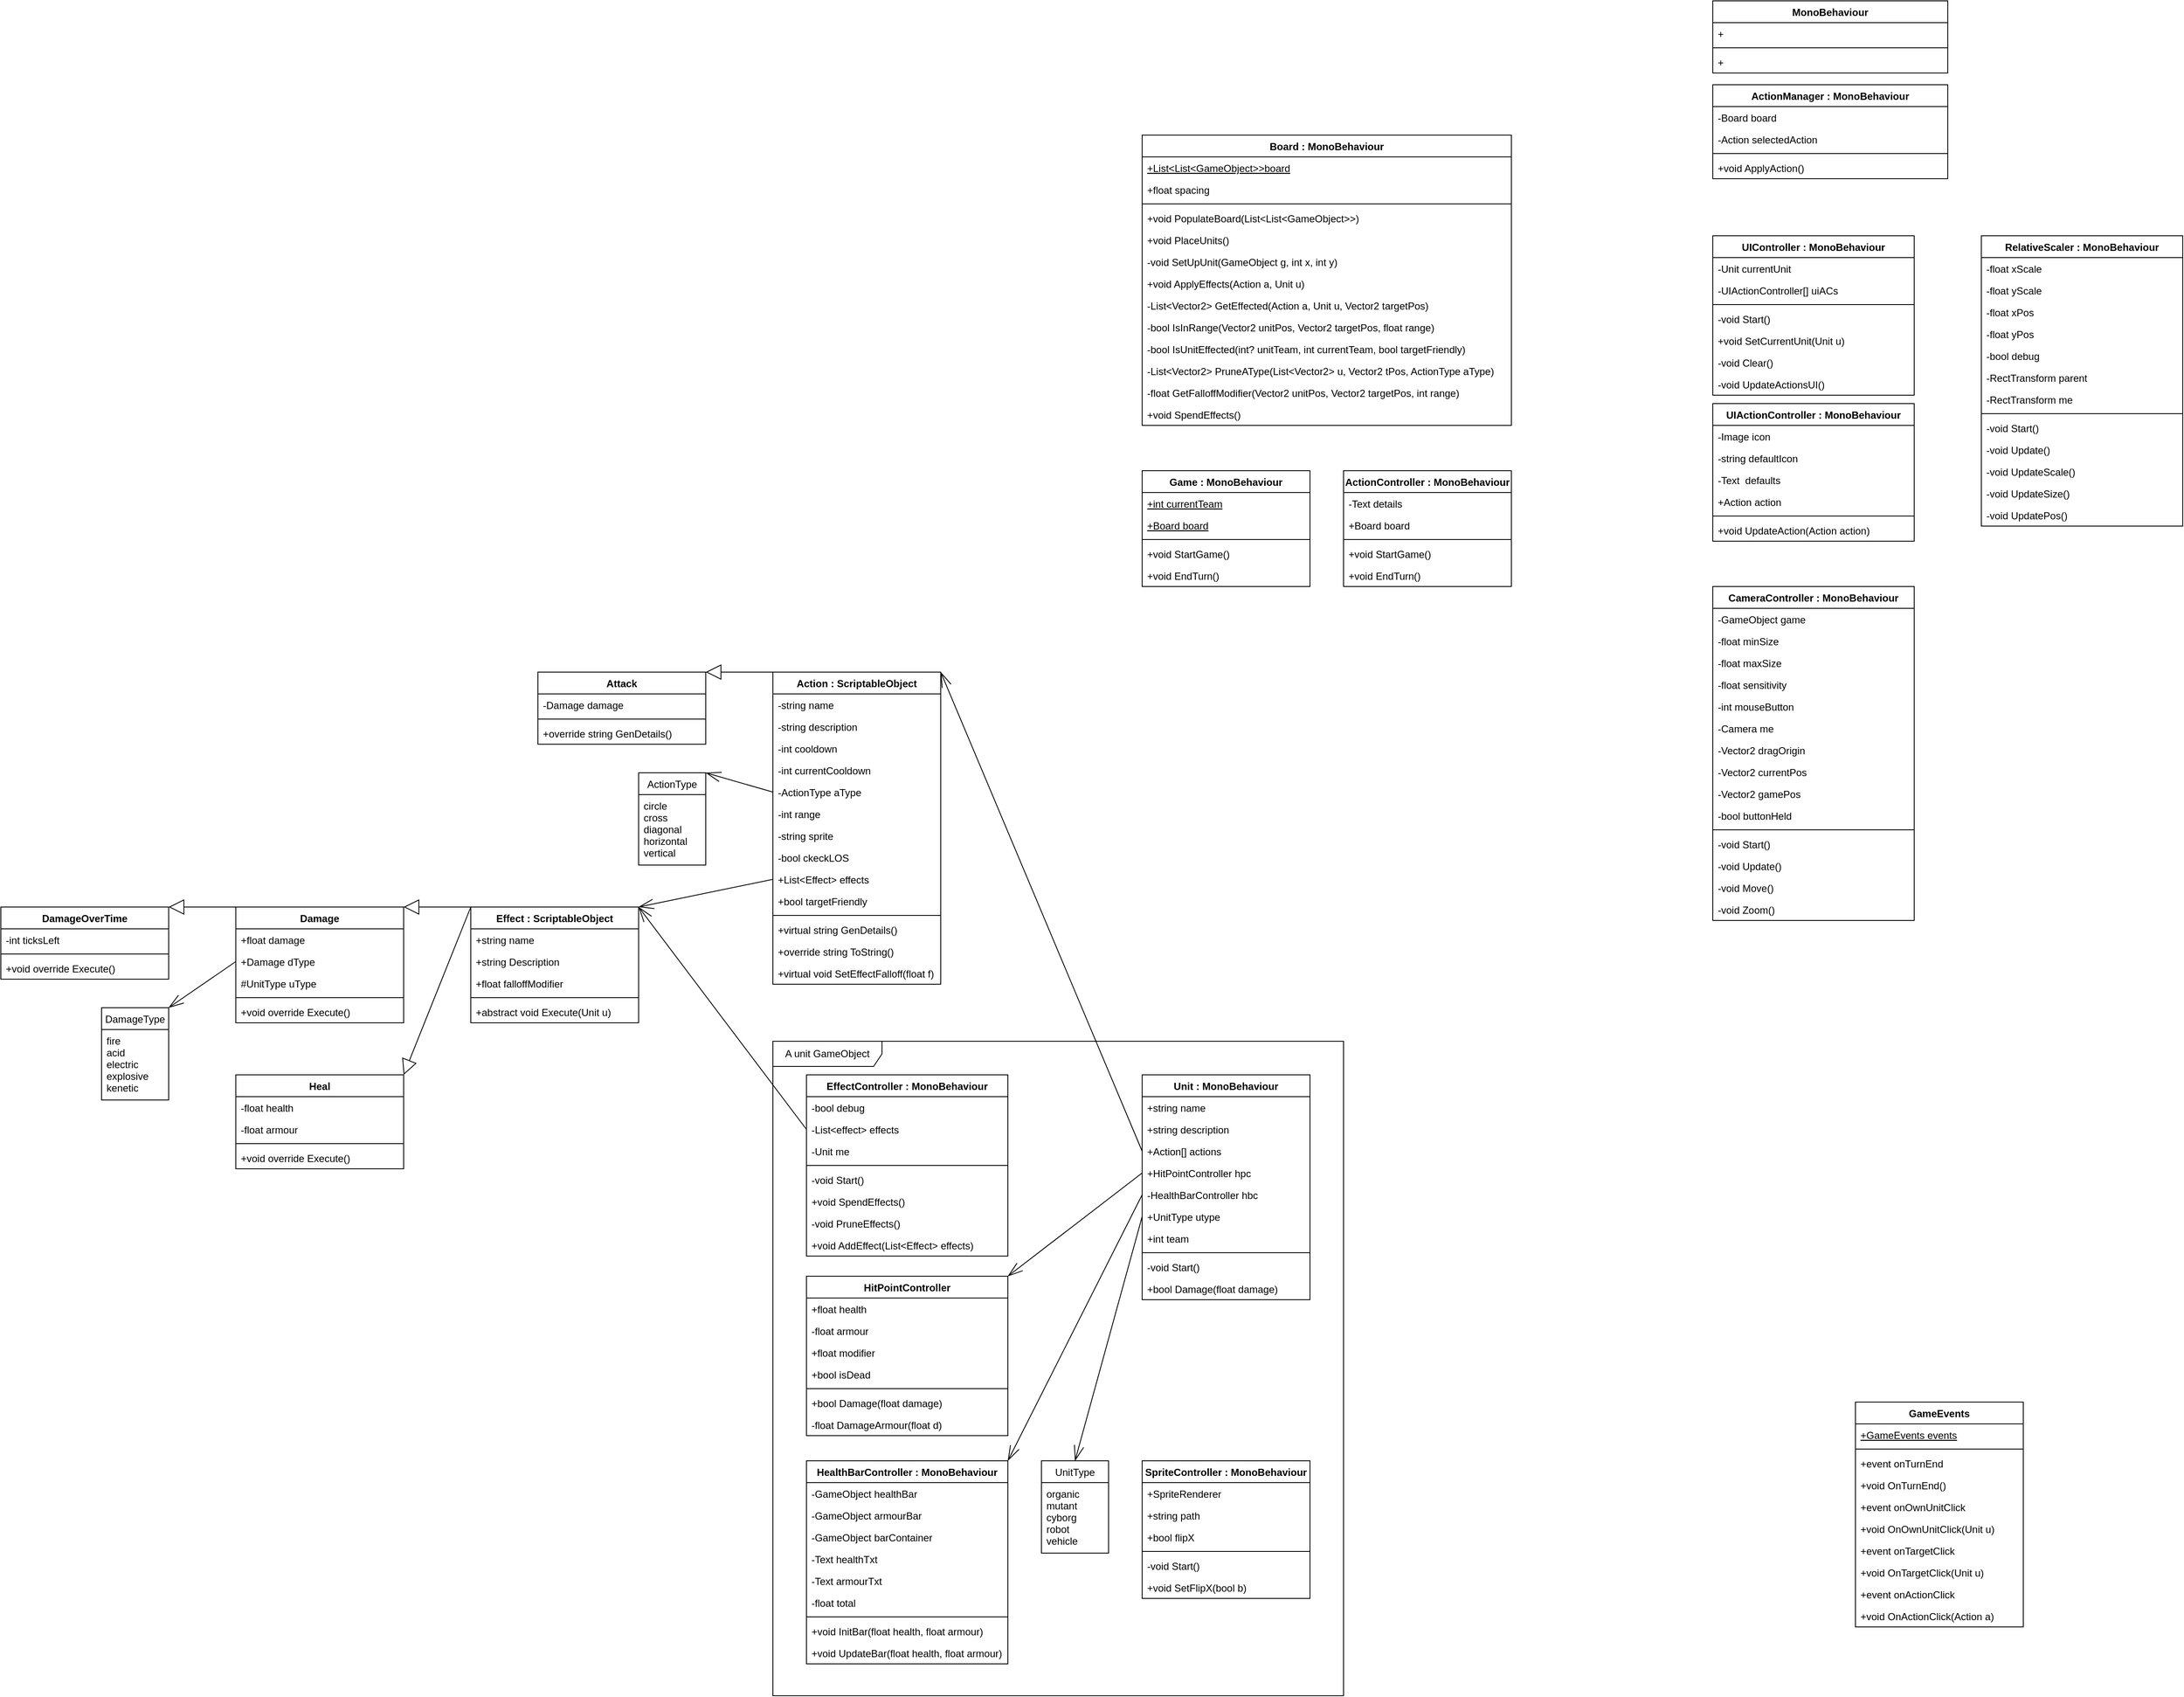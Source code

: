 <mxfile version="15.2.1" type="device"><diagram id="C5RBs43oDa-KdzZeNtuy" name="Page-1"><mxGraphModel dx="2844" dy="1524" grid="1" gridSize="10" guides="1" tooltips="1" connect="1" arrows="1" fold="1" page="1" pageScale="1" pageWidth="4681" pageHeight="3300" background="none" math="0" shadow="0"><root><mxCell id="WIyWlLk6GJQsqaUBKTNV-0"/><mxCell id="WIyWlLk6GJQsqaUBKTNV-1" parent="WIyWlLk6GJQsqaUBKTNV-0"/><mxCell id="OOWcc2RTmP6lkSIR3PI0-36" value="A unit GameObject" style="shape=umlFrame;whiteSpace=wrap;html=1;fillColor=none;width=130;height=30;" vertex="1" parent="WIyWlLk6GJQsqaUBKTNV-1"><mxGeometry x="1600" y="1400" width="680" height="780" as="geometry"/></mxCell><mxCell id="p7zCaIYZEBHfTToELibW-12" value="Action : ScriptableObject" style="swimlane;fontStyle=1;align=center;verticalAlign=top;childLayout=stackLayout;horizontal=1;startSize=26;horizontalStack=0;resizeParent=1;resizeParentMax=0;resizeLast=0;collapsible=1;marginBottom=0;" parent="WIyWlLk6GJQsqaUBKTNV-1" vertex="1"><mxGeometry x="1600" y="960" width="200" height="372" as="geometry"><mxRectangle x="150" y="110" width="70" height="26" as="alternateBounds"/></mxGeometry></mxCell><mxCell id="p7zCaIYZEBHfTToELibW-50" value="-string name" style="text;strokeColor=none;fillColor=none;align=left;verticalAlign=top;spacingLeft=4;spacingRight=4;overflow=hidden;rotatable=0;points=[[0,0.5],[1,0.5]];portConstraint=eastwest;" parent="p7zCaIYZEBHfTToELibW-12" vertex="1"><mxGeometry y="26" width="200" height="26" as="geometry"/></mxCell><mxCell id="p7zCaIYZEBHfTToELibW-45" value="-string description" style="text;strokeColor=none;fillColor=none;align=left;verticalAlign=top;spacingLeft=4;spacingRight=4;overflow=hidden;rotatable=0;points=[[0,0.5],[1,0.5]];portConstraint=eastwest;" parent="p7zCaIYZEBHfTToELibW-12" vertex="1"><mxGeometry y="52" width="200" height="26" as="geometry"/></mxCell><mxCell id="p7zCaIYZEBHfTToELibW-46" value="-int cooldown" style="text;strokeColor=none;fillColor=none;align=left;verticalAlign=top;spacingLeft=4;spacingRight=4;overflow=hidden;rotatable=0;points=[[0,0.5],[1,0.5]];portConstraint=eastwest;" parent="p7zCaIYZEBHfTToELibW-12" vertex="1"><mxGeometry y="78" width="200" height="26" as="geometry"/></mxCell><mxCell id="p7zCaIYZEBHfTToELibW-47" value="-int currentCooldown" style="text;strokeColor=none;fillColor=none;align=left;verticalAlign=top;spacingLeft=4;spacingRight=4;overflow=hidden;rotatable=0;points=[[0,0.5],[1,0.5]];portConstraint=eastwest;" parent="p7zCaIYZEBHfTToELibW-12" vertex="1"><mxGeometry y="104" width="200" height="26" as="geometry"/></mxCell><mxCell id="p7zCaIYZEBHfTToELibW-55" value="-ActionType aType" style="text;strokeColor=none;fillColor=none;align=left;verticalAlign=top;spacingLeft=4;spacingRight=4;overflow=hidden;rotatable=0;points=[[0,0.5],[1,0.5]];portConstraint=eastwest;" parent="p7zCaIYZEBHfTToELibW-12" vertex="1"><mxGeometry y="130" width="200" height="26" as="geometry"/></mxCell><mxCell id="p7zCaIYZEBHfTToELibW-56" value="-int range" style="text;strokeColor=none;fillColor=none;align=left;verticalAlign=top;spacingLeft=4;spacingRight=4;overflow=hidden;rotatable=0;points=[[0,0.5],[1,0.5]];portConstraint=eastwest;" parent="p7zCaIYZEBHfTToELibW-12" vertex="1"><mxGeometry y="156" width="200" height="26" as="geometry"/></mxCell><mxCell id="p7zCaIYZEBHfTToELibW-48" value="-string sprite" style="text;strokeColor=none;fillColor=none;align=left;verticalAlign=top;spacingLeft=4;spacingRight=4;overflow=hidden;rotatable=0;points=[[0,0.5],[1,0.5]];portConstraint=eastwest;" parent="p7zCaIYZEBHfTToELibW-12" vertex="1"><mxGeometry y="182" width="200" height="26" as="geometry"/></mxCell><mxCell id="p7zCaIYZEBHfTToELibW-49" value="-bool ckeckLOS" style="text;strokeColor=none;fillColor=none;align=left;verticalAlign=top;spacingLeft=4;spacingRight=4;overflow=hidden;rotatable=0;points=[[0,0.5],[1,0.5]];portConstraint=eastwest;" parent="p7zCaIYZEBHfTToELibW-12" vertex="1"><mxGeometry y="208" width="200" height="26" as="geometry"/></mxCell><mxCell id="OOWcc2RTmP6lkSIR3PI0-0" value="+List&lt;Effect&gt; effects" style="text;strokeColor=none;fillColor=none;align=left;verticalAlign=top;spacingLeft=4;spacingRight=4;overflow=hidden;rotatable=0;points=[[0,0.5],[1,0.5]];portConstraint=eastwest;" vertex="1" parent="p7zCaIYZEBHfTToELibW-12"><mxGeometry y="234" width="200" height="26" as="geometry"/></mxCell><mxCell id="OOWcc2RTmP6lkSIR3PI0-1" value="+bool targetFriendly" style="text;strokeColor=none;fillColor=none;align=left;verticalAlign=top;spacingLeft=4;spacingRight=4;overflow=hidden;rotatable=0;points=[[0,0.5],[1,0.5]];portConstraint=eastwest;" vertex="1" parent="p7zCaIYZEBHfTToELibW-12"><mxGeometry y="260" width="200" height="26" as="geometry"/></mxCell><mxCell id="p7zCaIYZEBHfTToELibW-14" value="" style="line;strokeWidth=1;fillColor=none;align=left;verticalAlign=middle;spacingTop=-1;spacingLeft=3;spacingRight=3;rotatable=0;labelPosition=right;points=[];portConstraint=eastwest;" parent="p7zCaIYZEBHfTToELibW-12" vertex="1"><mxGeometry y="286" width="200" height="8" as="geometry"/></mxCell><mxCell id="p7zCaIYZEBHfTToELibW-51" value="+virtual string GenDetails()" style="text;strokeColor=none;fillColor=none;align=left;verticalAlign=top;spacingLeft=4;spacingRight=4;overflow=hidden;rotatable=0;points=[[0,0.5],[1,0.5]];portConstraint=eastwest;fontStyle=0" parent="p7zCaIYZEBHfTToELibW-12" vertex="1"><mxGeometry y="294" width="200" height="26" as="geometry"/></mxCell><mxCell id="OOWcc2RTmP6lkSIR3PI0-2" value="+override string ToString()" style="text;strokeColor=none;fillColor=none;align=left;verticalAlign=top;spacingLeft=4;spacingRight=4;overflow=hidden;rotatable=0;points=[[0,0.5],[1,0.5]];portConstraint=eastwest;fontStyle=0" vertex="1" parent="p7zCaIYZEBHfTToELibW-12"><mxGeometry y="320" width="200" height="26" as="geometry"/></mxCell><mxCell id="OOWcc2RTmP6lkSIR3PI0-3" value="+virtual void SetEffectFalloff(float f)" style="text;strokeColor=none;fillColor=none;align=left;verticalAlign=top;spacingLeft=4;spacingRight=4;overflow=hidden;rotatable=0;points=[[0,0.5],[1,0.5]];portConstraint=eastwest;fontStyle=0" vertex="1" parent="p7zCaIYZEBHfTToELibW-12"><mxGeometry y="346" width="200" height="26" as="geometry"/></mxCell><mxCell id="p7zCaIYZEBHfTToELibW-21" value="Attack" style="swimlane;fontStyle=1;align=center;verticalAlign=top;childLayout=stackLayout;horizontal=1;startSize=26;horizontalStack=0;resizeParent=1;resizeParentMax=0;resizeLast=0;collapsible=1;marginBottom=0;" parent="WIyWlLk6GJQsqaUBKTNV-1" vertex="1"><mxGeometry x="1320" y="960" width="200" height="86" as="geometry"><mxRectangle x="150" y="110" width="70" height="26" as="alternateBounds"/></mxGeometry></mxCell><mxCell id="p7zCaIYZEBHfTToELibW-53" value="-Damage damage" style="text;strokeColor=none;fillColor=none;align=left;verticalAlign=top;spacingLeft=4;spacingRight=4;overflow=hidden;rotatable=0;points=[[0,0.5],[1,0.5]];portConstraint=eastwest;" parent="p7zCaIYZEBHfTToELibW-21" vertex="1"><mxGeometry y="26" width="200" height="26" as="geometry"/></mxCell><mxCell id="8gnwOfPAgJvXUaHkjaZy-18" value="" style="line;strokeWidth=1;fillColor=none;align=left;verticalAlign=middle;spacingTop=-1;spacingLeft=3;spacingRight=3;rotatable=0;labelPosition=right;points=[];portConstraint=eastwest;" parent="p7zCaIYZEBHfTToELibW-21" vertex="1"><mxGeometry y="52" width="200" height="8" as="geometry"/></mxCell><mxCell id="8gnwOfPAgJvXUaHkjaZy-19" value="+override string GenDetails()" style="text;strokeColor=none;fillColor=none;align=left;verticalAlign=top;spacingLeft=4;spacingRight=4;overflow=hidden;rotatable=0;points=[[0,0.5],[1,0.5]];portConstraint=eastwest;" parent="p7zCaIYZEBHfTToELibW-21" vertex="1"><mxGeometry y="60" width="200" height="26" as="geometry"/></mxCell><mxCell id="p7zCaIYZEBHfTToELibW-29" value="UnitType" style="swimlane;fontStyle=0;childLayout=stackLayout;horizontal=1;startSize=26;fillColor=none;horizontalStack=0;resizeParent=1;resizeParentMax=0;resizeLast=0;collapsible=1;marginBottom=0;" parent="WIyWlLk6GJQsqaUBKTNV-1" vertex="1"><mxGeometry x="1920" y="1900" width="80" height="110" as="geometry"/></mxCell><mxCell id="p7zCaIYZEBHfTToELibW-30" value="organic&#10;mutant&#10;cyborg&#10;robot&#10;vehicle" style="text;strokeColor=none;fillColor=none;align=left;verticalAlign=top;spacingLeft=4;spacingRight=4;overflow=hidden;rotatable=0;points=[[0,0.5],[1,0.5]];portConstraint=eastwest;" parent="p7zCaIYZEBHfTToELibW-29" vertex="1"><mxGeometry y="26" width="80" height="84" as="geometry"/></mxCell><mxCell id="p7zCaIYZEBHfTToELibW-33" value="ActionType" style="swimlane;fontStyle=0;childLayout=stackLayout;horizontal=1;startSize=26;fillColor=none;horizontalStack=0;resizeParent=1;resizeParentMax=0;resizeLast=0;collapsible=1;marginBottom=0;" parent="WIyWlLk6GJQsqaUBKTNV-1" vertex="1"><mxGeometry x="1440" y="1080" width="80" height="110" as="geometry"/></mxCell><mxCell id="p7zCaIYZEBHfTToELibW-34" value="circle&#10;cross&#10;diagonal&#10;horizontal&#10;vertical" style="text;strokeColor=none;fillColor=none;align=left;verticalAlign=top;spacingLeft=4;spacingRight=4;overflow=hidden;rotatable=0;points=[[0,0.5],[1,0.5]];portConstraint=eastwest;" parent="p7zCaIYZEBHfTToELibW-33" vertex="1"><mxGeometry y="26" width="80" height="84" as="geometry"/></mxCell><mxCell id="p7zCaIYZEBHfTToELibW-35" value="DamageType" style="swimlane;fontStyle=0;childLayout=stackLayout;horizontal=1;startSize=26;fillColor=none;horizontalStack=0;resizeParent=1;resizeParentMax=0;resizeLast=0;collapsible=1;marginBottom=0;" parent="WIyWlLk6GJQsqaUBKTNV-1" vertex="1"><mxGeometry x="800" y="1360" width="80" height="110" as="geometry"/></mxCell><mxCell id="p7zCaIYZEBHfTToELibW-36" value="fire&#10;acid&#10;electric&#10;explosive&#10;kenetic" style="text;strokeColor=none;fillColor=none;align=left;verticalAlign=top;spacingLeft=4;spacingRight=4;overflow=hidden;rotatable=0;points=[[0,0.5],[1,0.5]];portConstraint=eastwest;" parent="p7zCaIYZEBHfTToELibW-35" vertex="1"><mxGeometry y="26" width="80" height="84" as="geometry"/></mxCell><mxCell id="p7zCaIYZEBHfTToELibW-37" value="Damage" style="swimlane;fontStyle=1;align=center;verticalAlign=top;childLayout=stackLayout;horizontal=1;startSize=26;horizontalStack=0;resizeParent=1;resizeParentMax=0;resizeLast=0;collapsible=1;marginBottom=0;" parent="WIyWlLk6GJQsqaUBKTNV-1" vertex="1"><mxGeometry x="960" y="1240" width="200" height="138" as="geometry"><mxRectangle x="150" y="110" width="70" height="26" as="alternateBounds"/></mxGeometry></mxCell><mxCell id="p7zCaIYZEBHfTToELibW-67" value="+float damage" style="text;strokeColor=none;fillColor=none;align=left;verticalAlign=top;spacingLeft=4;spacingRight=4;overflow=hidden;rotatable=0;points=[[0,0.5],[1,0.5]];portConstraint=eastwest;" parent="p7zCaIYZEBHfTToELibW-37" vertex="1"><mxGeometry y="26" width="200" height="26" as="geometry"/></mxCell><mxCell id="p7zCaIYZEBHfTToELibW-68" value="+Damage dType" style="text;strokeColor=none;fillColor=none;align=left;verticalAlign=top;spacingLeft=4;spacingRight=4;overflow=hidden;rotatable=0;points=[[0,0.5],[1,0.5]];portConstraint=eastwest;" parent="p7zCaIYZEBHfTToELibW-37" vertex="1"><mxGeometry y="52" width="200" height="26" as="geometry"/></mxCell><mxCell id="p7zCaIYZEBHfTToELibW-69" value="#UnitType uType" style="text;strokeColor=none;fillColor=none;align=left;verticalAlign=top;spacingLeft=4;spacingRight=4;overflow=hidden;rotatable=0;points=[[0,0.5],[1,0.5]];portConstraint=eastwest;" parent="p7zCaIYZEBHfTToELibW-37" vertex="1"><mxGeometry y="78" width="200" height="26" as="geometry"/></mxCell><mxCell id="p7zCaIYZEBHfTToELibW-39" value="" style="line;strokeWidth=1;fillColor=none;align=left;verticalAlign=middle;spacingTop=-1;spacingLeft=3;spacingRight=3;rotatable=0;labelPosition=right;points=[];portConstraint=eastwest;" parent="p7zCaIYZEBHfTToELibW-37" vertex="1"><mxGeometry y="104" width="200" height="8" as="geometry"/></mxCell><mxCell id="p7zCaIYZEBHfTToELibW-70" value="+void override Execute()" style="text;strokeColor=none;fillColor=none;align=left;verticalAlign=top;spacingLeft=4;spacingRight=4;overflow=hidden;rotatable=0;points=[[0,0.5],[1,0.5]];portConstraint=eastwest;" parent="p7zCaIYZEBHfTToELibW-37" vertex="1"><mxGeometry y="112" width="200" height="26" as="geometry"/></mxCell><mxCell id="p7zCaIYZEBHfTToELibW-41" value="Effect : ScriptableObject" style="swimlane;fontStyle=1;align=center;verticalAlign=top;childLayout=stackLayout;horizontal=1;startSize=26;horizontalStack=0;resizeParent=1;resizeParentMax=0;resizeLast=0;collapsible=1;marginBottom=0;" parent="WIyWlLk6GJQsqaUBKTNV-1" vertex="1"><mxGeometry x="1240" y="1240" width="200" height="138" as="geometry"><mxRectangle x="150" y="110" width="70" height="26" as="alternateBounds"/></mxGeometry></mxCell><mxCell id="p7zCaIYZEBHfTToELibW-63" value="+string name" style="text;strokeColor=none;fillColor=none;align=left;verticalAlign=top;spacingLeft=4;spacingRight=4;overflow=hidden;rotatable=0;points=[[0,0.5],[1,0.5]];portConstraint=eastwest;" parent="p7zCaIYZEBHfTToELibW-41" vertex="1"><mxGeometry y="26" width="200" height="26" as="geometry"/></mxCell><mxCell id="p7zCaIYZEBHfTToELibW-64" value="+string Description" style="text;strokeColor=none;fillColor=none;align=left;verticalAlign=top;spacingLeft=4;spacingRight=4;overflow=hidden;rotatable=0;points=[[0,0.5],[1,0.5]];portConstraint=eastwest;" parent="p7zCaIYZEBHfTToELibW-41" vertex="1"><mxGeometry y="52" width="200" height="26" as="geometry"/></mxCell><mxCell id="F9as_FnHRon-t6A6wI7R-25" value="+float falloffModifier" style="text;strokeColor=none;fillColor=none;align=left;verticalAlign=top;spacingLeft=4;spacingRight=4;overflow=hidden;rotatable=0;points=[[0,0.5],[1,0.5]];portConstraint=eastwest;" parent="p7zCaIYZEBHfTToELibW-41" vertex="1"><mxGeometry y="78" width="200" height="26" as="geometry"/></mxCell><mxCell id="p7zCaIYZEBHfTToELibW-43" value="" style="line;strokeWidth=1;fillColor=none;align=left;verticalAlign=middle;spacingTop=-1;spacingLeft=3;spacingRight=3;rotatable=0;labelPosition=right;points=[];portConstraint=eastwest;" parent="p7zCaIYZEBHfTToELibW-41" vertex="1"><mxGeometry y="104" width="200" height="8" as="geometry"/></mxCell><mxCell id="p7zCaIYZEBHfTToELibW-121" value="+abstract void Execute(Unit u)" style="text;strokeColor=none;fillColor=none;align=left;verticalAlign=top;spacingLeft=4;spacingRight=4;overflow=hidden;rotatable=0;points=[[0,0.5],[1,0.5]];portConstraint=eastwest;fontStyle=0" parent="p7zCaIYZEBHfTToELibW-41" vertex="1"><mxGeometry y="112" width="200" height="26" as="geometry"/></mxCell><mxCell id="p7zCaIYZEBHfTToELibW-71" value="Heal" style="swimlane;fontStyle=1;align=center;verticalAlign=top;childLayout=stackLayout;horizontal=1;startSize=26;horizontalStack=0;resizeParent=1;resizeParentMax=0;resizeLast=0;collapsible=1;marginBottom=0;" parent="WIyWlLk6GJQsqaUBKTNV-1" vertex="1"><mxGeometry x="960" y="1440" width="200" height="112" as="geometry"><mxRectangle x="150" y="110" width="70" height="26" as="alternateBounds"/></mxGeometry></mxCell><mxCell id="p7zCaIYZEBHfTToELibW-72" value="-float health" style="text;strokeColor=none;fillColor=none;align=left;verticalAlign=top;spacingLeft=4;spacingRight=4;overflow=hidden;rotatable=0;points=[[0,0.5],[1,0.5]];portConstraint=eastwest;" parent="p7zCaIYZEBHfTToELibW-71" vertex="1"><mxGeometry y="26" width="200" height="26" as="geometry"/></mxCell><mxCell id="p7zCaIYZEBHfTToELibW-73" value="-float armour" style="text;strokeColor=none;fillColor=none;align=left;verticalAlign=top;spacingLeft=4;spacingRight=4;overflow=hidden;rotatable=0;points=[[0,0.5],[1,0.5]];portConstraint=eastwest;" parent="p7zCaIYZEBHfTToELibW-71" vertex="1"><mxGeometry y="52" width="200" height="26" as="geometry"/></mxCell><mxCell id="p7zCaIYZEBHfTToELibW-75" value="" style="line;strokeWidth=1;fillColor=none;align=left;verticalAlign=middle;spacingTop=-1;spacingLeft=3;spacingRight=3;rotatable=0;labelPosition=right;points=[];portConstraint=eastwest;" parent="p7zCaIYZEBHfTToELibW-71" vertex="1"><mxGeometry y="78" width="200" height="8" as="geometry"/></mxCell><mxCell id="p7zCaIYZEBHfTToELibW-76" value="+void override Execute()" style="text;strokeColor=none;fillColor=none;align=left;verticalAlign=top;spacingLeft=4;spacingRight=4;overflow=hidden;rotatable=0;points=[[0,0.5],[1,0.5]];portConstraint=eastwest;" parent="p7zCaIYZEBHfTToELibW-71" vertex="1"><mxGeometry y="86" width="200" height="26" as="geometry"/></mxCell><mxCell id="p7zCaIYZEBHfTToELibW-77" value="HitPointController" style="swimlane;fontStyle=1;align=center;verticalAlign=top;childLayout=stackLayout;horizontal=1;startSize=26;horizontalStack=0;resizeParent=1;resizeParentMax=0;resizeLast=0;collapsible=1;marginBottom=0;" parent="WIyWlLk6GJQsqaUBKTNV-1" vertex="1"><mxGeometry x="1640" y="1680" width="240" height="190" as="geometry"><mxRectangle x="150" y="110" width="70" height="26" as="alternateBounds"/></mxGeometry></mxCell><mxCell id="p7zCaIYZEBHfTToELibW-78" value="+float health" style="text;strokeColor=none;fillColor=none;align=left;verticalAlign=top;spacingLeft=4;spacingRight=4;overflow=hidden;rotatable=0;points=[[0,0.5],[1,0.5]];portConstraint=eastwest;" parent="p7zCaIYZEBHfTToELibW-77" vertex="1"><mxGeometry y="26" width="240" height="26" as="geometry"/></mxCell><mxCell id="p7zCaIYZEBHfTToELibW-79" value="-float armour" style="text;strokeColor=none;fillColor=none;align=left;verticalAlign=top;spacingLeft=4;spacingRight=4;overflow=hidden;rotatable=0;points=[[0,0.5],[1,0.5]];portConstraint=eastwest;" parent="p7zCaIYZEBHfTToELibW-77" vertex="1"><mxGeometry y="52" width="240" height="26" as="geometry"/></mxCell><mxCell id="p7zCaIYZEBHfTToELibW-80" value="+float modifier" style="text;strokeColor=none;fillColor=none;align=left;verticalAlign=top;spacingLeft=4;spacingRight=4;overflow=hidden;rotatable=0;points=[[0,0.5],[1,0.5]];portConstraint=eastwest;" parent="p7zCaIYZEBHfTToELibW-77" vertex="1"><mxGeometry y="78" width="240" height="26" as="geometry"/></mxCell><mxCell id="p7zCaIYZEBHfTToELibW-89" value="+bool isDead" style="text;strokeColor=none;fillColor=none;align=left;verticalAlign=top;spacingLeft=4;spacingRight=4;overflow=hidden;rotatable=0;points=[[0,0.5],[1,0.5]];portConstraint=eastwest;" parent="p7zCaIYZEBHfTToELibW-77" vertex="1"><mxGeometry y="104" width="240" height="26" as="geometry"/></mxCell><mxCell id="p7zCaIYZEBHfTToELibW-81" value="" style="line;strokeWidth=1;fillColor=none;align=left;verticalAlign=middle;spacingTop=-1;spacingLeft=3;spacingRight=3;rotatable=0;labelPosition=right;points=[];portConstraint=eastwest;" parent="p7zCaIYZEBHfTToELibW-77" vertex="1"><mxGeometry y="130" width="240" height="8" as="geometry"/></mxCell><mxCell id="p7zCaIYZEBHfTToELibW-82" value="+bool Damage(float damage)" style="text;strokeColor=none;fillColor=none;align=left;verticalAlign=top;spacingLeft=4;spacingRight=4;overflow=hidden;rotatable=0;points=[[0,0.5],[1,0.5]];portConstraint=eastwest;" parent="p7zCaIYZEBHfTToELibW-77" vertex="1"><mxGeometry y="138" width="240" height="26" as="geometry"/></mxCell><mxCell id="8gnwOfPAgJvXUaHkjaZy-17" value="-float DamageArmour(float d)" style="text;strokeColor=none;fillColor=none;align=left;verticalAlign=top;spacingLeft=4;spacingRight=4;overflow=hidden;rotatable=0;points=[[0,0.5],[1,0.5]];portConstraint=eastwest;" parent="p7zCaIYZEBHfTToELibW-77" vertex="1"><mxGeometry y="164" width="240" height="26" as="geometry"/></mxCell><mxCell id="p7zCaIYZEBHfTToELibW-90" value="Unit : MonoBehaviour" style="swimlane;fontStyle=1;align=center;verticalAlign=top;childLayout=stackLayout;horizontal=1;startSize=26;horizontalStack=0;resizeParent=1;resizeParentMax=0;resizeLast=0;collapsible=1;marginBottom=0;" parent="WIyWlLk6GJQsqaUBKTNV-1" vertex="1"><mxGeometry x="2040" y="1440" width="200" height="268" as="geometry"><mxRectangle x="150" y="110" width="70" height="26" as="alternateBounds"/></mxGeometry></mxCell><mxCell id="p7zCaIYZEBHfTToELibW-91" value="+string name" style="text;strokeColor=none;fillColor=none;align=left;verticalAlign=top;spacingLeft=4;spacingRight=4;overflow=hidden;rotatable=0;points=[[0,0.5],[1,0.5]];portConstraint=eastwest;" parent="p7zCaIYZEBHfTToELibW-90" vertex="1"><mxGeometry y="26" width="200" height="26" as="geometry"/></mxCell><mxCell id="p7zCaIYZEBHfTToELibW-92" value="+string description" style="text;strokeColor=none;fillColor=none;align=left;verticalAlign=top;spacingLeft=4;spacingRight=4;overflow=hidden;rotatable=0;points=[[0,0.5],[1,0.5]];portConstraint=eastwest;" parent="p7zCaIYZEBHfTToELibW-90" vertex="1"><mxGeometry y="52" width="200" height="26" as="geometry"/></mxCell><mxCell id="p7zCaIYZEBHfTToELibW-104" value="+Action[] actions" style="text;strokeColor=none;fillColor=none;align=left;verticalAlign=top;spacingLeft=4;spacingRight=4;overflow=hidden;rotatable=0;points=[[0,0.5],[1,0.5]];portConstraint=eastwest;" parent="p7zCaIYZEBHfTToELibW-90" vertex="1"><mxGeometry y="78" width="200" height="26" as="geometry"/></mxCell><mxCell id="p7zCaIYZEBHfTToELibW-93" value="+HitPointController hpc" style="text;strokeColor=none;fillColor=none;align=left;verticalAlign=top;spacingLeft=4;spacingRight=4;overflow=hidden;rotatable=0;points=[[0,0.5],[1,0.5]];portConstraint=eastwest;" parent="p7zCaIYZEBHfTToELibW-90" vertex="1"><mxGeometry y="104" width="200" height="26" as="geometry"/></mxCell><mxCell id="8gnwOfPAgJvXUaHkjaZy-3" value="-HealthBarController hbc" style="text;strokeColor=none;fillColor=none;align=left;verticalAlign=top;spacingLeft=4;spacingRight=4;overflow=hidden;rotatable=0;points=[[0,0.5],[1,0.5]];portConstraint=eastwest;" parent="p7zCaIYZEBHfTToELibW-90" vertex="1"><mxGeometry y="130" width="200" height="26" as="geometry"/></mxCell><mxCell id="p7zCaIYZEBHfTToELibW-94" value="+UnitType utype" style="text;strokeColor=none;fillColor=none;align=left;verticalAlign=top;spacingLeft=4;spacingRight=4;overflow=hidden;rotatable=0;points=[[0,0.5],[1,0.5]];portConstraint=eastwest;" parent="p7zCaIYZEBHfTToELibW-90" vertex="1"><mxGeometry y="156" width="200" height="26" as="geometry"/></mxCell><mxCell id="p7zCaIYZEBHfTToELibW-105" value="+int team" style="text;strokeColor=none;fillColor=none;align=left;verticalAlign=top;spacingLeft=4;spacingRight=4;overflow=hidden;rotatable=0;points=[[0,0.5],[1,0.5]];portConstraint=eastwest;" parent="p7zCaIYZEBHfTToELibW-90" vertex="1"><mxGeometry y="182" width="200" height="26" as="geometry"/></mxCell><mxCell id="p7zCaIYZEBHfTToELibW-95" value="" style="line;strokeWidth=1;fillColor=none;align=left;verticalAlign=middle;spacingTop=-1;spacingLeft=3;spacingRight=3;rotatable=0;labelPosition=right;points=[];portConstraint=eastwest;" parent="p7zCaIYZEBHfTToELibW-90" vertex="1"><mxGeometry y="208" width="200" height="8" as="geometry"/></mxCell><mxCell id="8gnwOfPAgJvXUaHkjaZy-2" value="-void Start()" style="text;strokeColor=none;fillColor=none;align=left;verticalAlign=top;spacingLeft=4;spacingRight=4;overflow=hidden;rotatable=0;points=[[0,0.5],[1,0.5]];portConstraint=eastwest;" parent="p7zCaIYZEBHfTToELibW-90" vertex="1"><mxGeometry y="216" width="200" height="26" as="geometry"/></mxCell><mxCell id="p7zCaIYZEBHfTToELibW-96" value="+bool Damage(float damage)" style="text;strokeColor=none;fillColor=none;align=left;verticalAlign=top;spacingLeft=4;spacingRight=4;overflow=hidden;rotatable=0;points=[[0,0.5],[1,0.5]];portConstraint=eastwest;" parent="p7zCaIYZEBHfTToELibW-90" vertex="1"><mxGeometry y="242" width="200" height="26" as="geometry"/></mxCell><mxCell id="p7zCaIYZEBHfTToELibW-113" value="" style="endArrow=block;endSize=16;endFill=0;html=1;shadow=0;strokeColor=#000000;entryX=1;entryY=0;entryDx=0;entryDy=0;exitX=0;exitY=0;exitDx=0;exitDy=0;" parent="WIyWlLk6GJQsqaUBKTNV-1" source="p7zCaIYZEBHfTToELibW-12" target="p7zCaIYZEBHfTToELibW-21" edge="1"><mxGeometry width="160" relative="1" as="geometry"><mxPoint x="1820" y="1114" as="sourcePoint"/><mxPoint x="1980" y="1114" as="targetPoint"/></mxGeometry></mxCell><mxCell id="p7zCaIYZEBHfTToELibW-114" value="" style="endArrow=openThin;endSize=16;endFill=0;html=1;shadow=0;strokeColor=#000000;entryX=1;entryY=0;entryDx=0;entryDy=0;exitX=0;exitY=0.5;exitDx=0;exitDy=0;" parent="WIyWlLk6GJQsqaUBKTNV-1" source="p7zCaIYZEBHfTToELibW-104" target="p7zCaIYZEBHfTToELibW-12" edge="1"><mxGeometry width="160" relative="1" as="geometry"><mxPoint x="1860" y="736" as="sourcePoint"/><mxPoint x="1760" y="736" as="targetPoint"/></mxGeometry></mxCell><mxCell id="p7zCaIYZEBHfTToELibW-115" value="" style="endArrow=openThin;endSize=16;endFill=0;html=1;shadow=0;strokeColor=#000000;entryX=1;entryY=0;entryDx=0;entryDy=0;exitX=0;exitY=0.5;exitDx=0;exitDy=0;" parent="WIyWlLk6GJQsqaUBKTNV-1" source="p7zCaIYZEBHfTToELibW-93" target="p7zCaIYZEBHfTToELibW-77" edge="1"><mxGeometry width="160" relative="1" as="geometry"><mxPoint x="2250" y="783.0" as="sourcePoint"/><mxPoint x="2100" y="776" as="targetPoint"/></mxGeometry></mxCell><mxCell id="p7zCaIYZEBHfTToELibW-116" value="" style="endArrow=openThin;endSize=16;endFill=0;html=1;shadow=0;strokeColor=#000000;entryX=0.5;entryY=0;entryDx=0;entryDy=0;exitX=0;exitY=0.5;exitDx=0;exitDy=0;" parent="WIyWlLk6GJQsqaUBKTNV-1" source="p7zCaIYZEBHfTToELibW-94" target="p7zCaIYZEBHfTToELibW-29" edge="1"><mxGeometry width="160" relative="1" as="geometry"><mxPoint x="2250" y="783.0" as="sourcePoint"/><mxPoint x="2100" y="980" as="targetPoint"/></mxGeometry></mxCell><mxCell id="p7zCaIYZEBHfTToELibW-117" value="" style="endArrow=openThin;endSize=16;endFill=0;html=1;shadow=0;strokeColor=#000000;entryX=1;entryY=0;entryDx=0;entryDy=0;exitX=0;exitY=0.5;exitDx=0;exitDy=0;" parent="WIyWlLk6GJQsqaUBKTNV-1" source="p7zCaIYZEBHfTToELibW-55" target="p7zCaIYZEBHfTToELibW-33" edge="1"><mxGeometry width="160" relative="1" as="geometry"><mxPoint x="1850" y="743" as="sourcePoint"/><mxPoint x="1700" y="930" as="targetPoint"/></mxGeometry></mxCell><mxCell id="p7zCaIYZEBHfTToELibW-118" value="" style="endArrow=block;endSize=16;endFill=0;html=1;shadow=0;strokeColor=#000000;exitX=0;exitY=0;exitDx=0;exitDy=0;entryX=1;entryY=0;entryDx=0;entryDy=0;" parent="WIyWlLk6GJQsqaUBKTNV-1" source="p7zCaIYZEBHfTToELibW-41" target="p7zCaIYZEBHfTToELibW-37" edge="1"><mxGeometry width="160" relative="1" as="geometry"><mxPoint x="1570" y="1566" as="sourcePoint"/><mxPoint x="1170" y="754.889" as="targetPoint"/></mxGeometry></mxCell><mxCell id="p7zCaIYZEBHfTToELibW-119" value="" style="endArrow=block;endSize=16;endFill=0;html=1;shadow=0;strokeColor=#000000;exitX=0;exitY=0;exitDx=0;exitDy=0;entryX=1;entryY=0;entryDx=0;entryDy=0;" parent="WIyWlLk6GJQsqaUBKTNV-1" source="p7zCaIYZEBHfTToELibW-41" target="p7zCaIYZEBHfTToELibW-71" edge="1"><mxGeometry width="160" relative="1" as="geometry"><mxPoint x="1250" y="786" as="sourcePoint"/><mxPoint x="1180" y="786" as="targetPoint"/></mxGeometry></mxCell><mxCell id="p7zCaIYZEBHfTToELibW-120" value="" style="endArrow=openThin;endSize=16;endFill=0;html=1;shadow=0;strokeColor=#000000;entryX=1;entryY=0;entryDx=0;entryDy=0;exitX=0;exitY=0.5;exitDx=0;exitDy=0;" parent="WIyWlLk6GJQsqaUBKTNV-1" source="p7zCaIYZEBHfTToELibW-68" target="p7zCaIYZEBHfTToELibW-35" edge="1"><mxGeometry width="160" relative="1" as="geometry"><mxPoint x="1310" y="1631" as="sourcePoint"/><mxPoint x="1260" y="1632" as="targetPoint"/></mxGeometry></mxCell><mxCell id="p7zCaIYZEBHfTToELibW-122" value="DamageOverTime" style="swimlane;fontStyle=1;align=center;verticalAlign=top;childLayout=stackLayout;horizontal=1;startSize=26;horizontalStack=0;resizeParent=1;resizeParentMax=0;resizeLast=0;collapsible=1;marginBottom=0;" parent="WIyWlLk6GJQsqaUBKTNV-1" vertex="1"><mxGeometry x="680" y="1240" width="200" height="86" as="geometry"><mxRectangle x="150" y="110" width="70" height="26" as="alternateBounds"/></mxGeometry></mxCell><mxCell id="p7zCaIYZEBHfTToELibW-123" value="-int ticksLeft" style="text;strokeColor=none;fillColor=none;align=left;verticalAlign=top;spacingLeft=4;spacingRight=4;overflow=hidden;rotatable=0;points=[[0,0.5],[1,0.5]];portConstraint=eastwest;" parent="p7zCaIYZEBHfTToELibW-122" vertex="1"><mxGeometry y="26" width="200" height="26" as="geometry"/></mxCell><mxCell id="p7zCaIYZEBHfTToELibW-126" value="" style="line;strokeWidth=1;fillColor=none;align=left;verticalAlign=middle;spacingTop=-1;spacingLeft=3;spacingRight=3;rotatable=0;labelPosition=right;points=[];portConstraint=eastwest;" parent="p7zCaIYZEBHfTToELibW-122" vertex="1"><mxGeometry y="52" width="200" height="8" as="geometry"/></mxCell><mxCell id="p7zCaIYZEBHfTToELibW-127" value="+void override Execute()" style="text;strokeColor=none;fillColor=none;align=left;verticalAlign=top;spacingLeft=4;spacingRight=4;overflow=hidden;rotatable=0;points=[[0,0.5],[1,0.5]];portConstraint=eastwest;" parent="p7zCaIYZEBHfTToELibW-122" vertex="1"><mxGeometry y="60" width="200" height="26" as="geometry"/></mxCell><mxCell id="p7zCaIYZEBHfTToELibW-133" value="" style="endArrow=block;endSize=16;endFill=0;html=1;shadow=0;strokeColor=#000000;entryX=1;entryY=0;entryDx=0;entryDy=0;exitX=0;exitY=0;exitDx=0;exitDy=0;" parent="WIyWlLk6GJQsqaUBKTNV-1" source="p7zCaIYZEBHfTToELibW-37" target="p7zCaIYZEBHfTToELibW-122" edge="1"><mxGeometry width="160" relative="1" as="geometry"><mxPoint x="1010" y="766" as="sourcePoint"/><mxPoint x="1180" y="786" as="targetPoint"/></mxGeometry></mxCell><mxCell id="p7zCaIYZEBHfTToELibW-137" value="" style="endArrow=openThin;endSize=16;endFill=0;html=1;shadow=0;strokeColor=#000000;exitX=0;exitY=0.5;exitDx=0;exitDy=0;entryX=1;entryY=0;entryDx=0;entryDy=0;" parent="WIyWlLk6GJQsqaUBKTNV-1" source="OOWcc2RTmP6lkSIR3PI0-0" target="p7zCaIYZEBHfTToELibW-41" edge="1"><mxGeometry width="160" relative="1" as="geometry"><mxPoint x="1160" y="1325.0" as="sourcePoint"/><mxPoint x="918" y="500" as="targetPoint"/></mxGeometry></mxCell><mxCell id="WPbEbDuu7_dWouUE8BsZ-0" value="Board : MonoBehaviour" style="swimlane;fontStyle=1;align=center;verticalAlign=top;childLayout=stackLayout;horizontal=1;startSize=26;horizontalStack=0;resizeParent=1;resizeParentMax=0;resizeLast=0;collapsible=1;marginBottom=0;" parent="WIyWlLk6GJQsqaUBKTNV-1" vertex="1"><mxGeometry x="2040" y="320" width="440" height="346" as="geometry"><mxRectangle x="150" y="110" width="70" height="26" as="alternateBounds"/></mxGeometry></mxCell><mxCell id="WPbEbDuu7_dWouUE8BsZ-1" value="+List&lt;List&lt;GameObject&gt;&gt;board" style="text;strokeColor=none;fillColor=none;align=left;verticalAlign=top;spacingLeft=4;spacingRight=4;overflow=hidden;rotatable=0;points=[[0,0.5],[1,0.5]];portConstraint=eastwest;fontStyle=4" parent="WPbEbDuu7_dWouUE8BsZ-0" vertex="1"><mxGeometry y="26" width="440" height="26" as="geometry"/></mxCell><mxCell id="8gnwOfPAgJvXUaHkjaZy-0" value="+float spacing" style="text;strokeColor=none;fillColor=none;align=left;verticalAlign=top;spacingLeft=4;spacingRight=4;overflow=hidden;rotatable=0;points=[[0,0.5],[1,0.5]];portConstraint=eastwest;" parent="WPbEbDuu7_dWouUE8BsZ-0" vertex="1"><mxGeometry y="52" width="440" height="26" as="geometry"/></mxCell><mxCell id="WPbEbDuu7_dWouUE8BsZ-7" value="" style="line;strokeWidth=1;fillColor=none;align=left;verticalAlign=middle;spacingTop=-1;spacingLeft=3;spacingRight=3;rotatable=0;labelPosition=right;points=[];portConstraint=eastwest;" parent="WPbEbDuu7_dWouUE8BsZ-0" vertex="1"><mxGeometry y="78" width="440" height="8" as="geometry"/></mxCell><mxCell id="WPbEbDuu7_dWouUE8BsZ-30" value="+void PopulateBoard(List&lt;List&lt;GameObject&gt;&gt;)" style="text;strokeColor=none;fillColor=none;align=left;verticalAlign=top;spacingLeft=4;spacingRight=4;overflow=hidden;rotatable=0;points=[[0,0.5],[1,0.5]];portConstraint=eastwest;" parent="WPbEbDuu7_dWouUE8BsZ-0" vertex="1"><mxGeometry y="86" width="440" height="26" as="geometry"/></mxCell><mxCell id="WPbEbDuu7_dWouUE8BsZ-31" value="+void PlaceUnits()" style="text;strokeColor=none;fillColor=none;align=left;verticalAlign=top;spacingLeft=4;spacingRight=4;overflow=hidden;rotatable=0;points=[[0,0.5],[1,0.5]];portConstraint=eastwest;" parent="WPbEbDuu7_dWouUE8BsZ-0" vertex="1"><mxGeometry y="112" width="440" height="26" as="geometry"/></mxCell><mxCell id="8gnwOfPAgJvXUaHkjaZy-1" value="-void SetUpUnit(GameObject g, int x, int y)" style="text;strokeColor=none;fillColor=none;align=left;verticalAlign=top;spacingLeft=4;spacingRight=4;overflow=hidden;rotatable=0;points=[[0,0.5],[1,0.5]];portConstraint=eastwest;" parent="WPbEbDuu7_dWouUE8BsZ-0" vertex="1"><mxGeometry y="138" width="440" height="26" as="geometry"/></mxCell><mxCell id="WPbEbDuu7_dWouUE8BsZ-9" value="+void ApplyEffects(Action a, Unit u)" style="text;strokeColor=none;fillColor=none;align=left;verticalAlign=top;spacingLeft=4;spacingRight=4;overflow=hidden;rotatable=0;points=[[0,0.5],[1,0.5]];portConstraint=eastwest;" parent="WPbEbDuu7_dWouUE8BsZ-0" vertex="1"><mxGeometry y="164" width="440" height="26" as="geometry"/></mxCell><mxCell id="WPbEbDuu7_dWouUE8BsZ-16" value="-List&lt;Vector2&gt; GetEffected(Action a, Unit u, Vector2 targetPos)" style="text;strokeColor=none;fillColor=none;align=left;verticalAlign=top;spacingLeft=4;spacingRight=4;overflow=hidden;rotatable=0;points=[[0,0.5],[1,0.5]];portConstraint=eastwest;" parent="WPbEbDuu7_dWouUE8BsZ-0" vertex="1"><mxGeometry y="190" width="440" height="26" as="geometry"/></mxCell><mxCell id="WPbEbDuu7_dWouUE8BsZ-32" value="-bool IsInRange(Vector2 unitPos, Vector2 targetPos, float range)" style="text;strokeColor=none;fillColor=none;align=left;verticalAlign=top;spacingLeft=4;spacingRight=4;overflow=hidden;rotatable=0;points=[[0,0.5],[1,0.5]];portConstraint=eastwest;" parent="WPbEbDuu7_dWouUE8BsZ-0" vertex="1"><mxGeometry y="216" width="440" height="26" as="geometry"/></mxCell><mxCell id="OOWcc2RTmP6lkSIR3PI0-38" value="-bool IsUnitEffected(int? unitTeam, int currentTeam, bool targetFriendly)" style="text;strokeColor=none;fillColor=none;align=left;verticalAlign=top;spacingLeft=4;spacingRight=4;overflow=hidden;rotatable=0;points=[[0,0.5],[1,0.5]];portConstraint=eastwest;" vertex="1" parent="WPbEbDuu7_dWouUE8BsZ-0"><mxGeometry y="242" width="440" height="26" as="geometry"/></mxCell><mxCell id="OOWcc2RTmP6lkSIR3PI0-41" value="-List&lt;Vector2&gt; PruneAType(List&lt;Vector2&gt; u, Vector2 tPos, ActionType aType)" style="text;strokeColor=none;fillColor=none;align=left;verticalAlign=top;spacingLeft=4;spacingRight=4;overflow=hidden;rotatable=0;points=[[0,0.5],[1,0.5]];portConstraint=eastwest;" vertex="1" parent="WPbEbDuu7_dWouUE8BsZ-0"><mxGeometry y="268" width="440" height="26" as="geometry"/></mxCell><mxCell id="OOWcc2RTmP6lkSIR3PI0-39" value="-float GetFalloffModifier(Vector2 unitPos, Vector2 targetPos, int range)" style="text;strokeColor=none;fillColor=none;align=left;verticalAlign=top;spacingLeft=4;spacingRight=4;overflow=hidden;rotatable=0;points=[[0,0.5],[1,0.5]];portConstraint=eastwest;" vertex="1" parent="WPbEbDuu7_dWouUE8BsZ-0"><mxGeometry y="294" width="440" height="26" as="geometry"/></mxCell><mxCell id="OOWcc2RTmP6lkSIR3PI0-37" value="+void SpendEffects()" style="text;strokeColor=none;fillColor=none;align=left;verticalAlign=top;spacingLeft=4;spacingRight=4;overflow=hidden;rotatable=0;points=[[0,0.5],[1,0.5]];portConstraint=eastwest;" vertex="1" parent="WPbEbDuu7_dWouUE8BsZ-0"><mxGeometry y="320" width="440" height="26" as="geometry"/></mxCell><mxCell id="WPbEbDuu7_dWouUE8BsZ-10" value="Game : MonoBehaviour" style="swimlane;fontStyle=1;align=center;verticalAlign=top;childLayout=stackLayout;horizontal=1;startSize=26;horizontalStack=0;resizeParent=1;resizeParentMax=0;resizeLast=0;collapsible=1;marginBottom=0;" parent="WIyWlLk6GJQsqaUBKTNV-1" vertex="1"><mxGeometry x="2040" y="720" width="200" height="138" as="geometry"><mxRectangle x="150" y="110" width="70" height="26" as="alternateBounds"/></mxGeometry></mxCell><mxCell id="WPbEbDuu7_dWouUE8BsZ-12" value="+int currentTeam" style="text;strokeColor=none;fillColor=none;align=left;verticalAlign=top;spacingLeft=4;spacingRight=4;overflow=hidden;rotatable=0;points=[[0,0.5],[1,0.5]];portConstraint=eastwest;fontStyle=4" parent="WPbEbDuu7_dWouUE8BsZ-10" vertex="1"><mxGeometry y="26" width="200" height="26" as="geometry"/></mxCell><mxCell id="WPbEbDuu7_dWouUE8BsZ-11" value="+Board board" style="text;strokeColor=none;fillColor=none;align=left;verticalAlign=top;spacingLeft=4;spacingRight=4;overflow=hidden;rotatable=0;points=[[0,0.5],[1,0.5]];portConstraint=eastwest;fontStyle=4" parent="WPbEbDuu7_dWouUE8BsZ-10" vertex="1"><mxGeometry y="52" width="200" height="26" as="geometry"/></mxCell><mxCell id="WPbEbDuu7_dWouUE8BsZ-13" value="" style="line;strokeWidth=1;fillColor=none;align=left;verticalAlign=middle;spacingTop=-1;spacingLeft=3;spacingRight=3;rotatable=0;labelPosition=right;points=[];portConstraint=eastwest;" parent="WPbEbDuu7_dWouUE8BsZ-10" vertex="1"><mxGeometry y="78" width="200" height="8" as="geometry"/></mxCell><mxCell id="WPbEbDuu7_dWouUE8BsZ-17" value="+void StartGame()" style="text;strokeColor=none;fillColor=none;align=left;verticalAlign=top;spacingLeft=4;spacingRight=4;overflow=hidden;rotatable=0;points=[[0,0.5],[1,0.5]];portConstraint=eastwest;" parent="WPbEbDuu7_dWouUE8BsZ-10" vertex="1"><mxGeometry y="86" width="200" height="26" as="geometry"/></mxCell><mxCell id="F9as_FnHRon-t6A6wI7R-2" value="+void EndTurn()" style="text;strokeColor=none;fillColor=none;align=left;verticalAlign=top;spacingLeft=4;spacingRight=4;overflow=hidden;rotatable=0;points=[[0,0.5],[1,0.5]];portConstraint=eastwest;fontStyle=0" parent="WPbEbDuu7_dWouUE8BsZ-10" vertex="1"><mxGeometry y="112" width="200" height="26" as="geometry"/></mxCell><mxCell id="WPbEbDuu7_dWouUE8BsZ-22" value="ActionManager : MonoBehaviour" style="swimlane;fontStyle=1;align=center;verticalAlign=top;childLayout=stackLayout;horizontal=1;startSize=26;horizontalStack=0;resizeParent=1;resizeParentMax=0;resizeLast=0;collapsible=1;marginBottom=0;" parent="WIyWlLk6GJQsqaUBKTNV-1" vertex="1"><mxGeometry x="2720" y="260" width="280" height="112" as="geometry"><mxRectangle x="150" y="110" width="70" height="26" as="alternateBounds"/></mxGeometry></mxCell><mxCell id="F9as_FnHRon-t6A6wI7R-0" value="-Board board" style="text;strokeColor=none;fillColor=none;align=left;verticalAlign=top;spacingLeft=4;spacingRight=4;overflow=hidden;rotatable=0;points=[[0,0.5],[1,0.5]];portConstraint=eastwest;" parent="WPbEbDuu7_dWouUE8BsZ-22" vertex="1"><mxGeometry y="26" width="280" height="26" as="geometry"/></mxCell><mxCell id="WPbEbDuu7_dWouUE8BsZ-23" value="-Action selectedAction" style="text;strokeColor=none;fillColor=none;align=left;verticalAlign=top;spacingLeft=4;spacingRight=4;overflow=hidden;rotatable=0;points=[[0,0.5],[1,0.5]];portConstraint=eastwest;" parent="WPbEbDuu7_dWouUE8BsZ-22" vertex="1"><mxGeometry y="52" width="280" height="26" as="geometry"/></mxCell><mxCell id="WPbEbDuu7_dWouUE8BsZ-24" value="" style="line;strokeWidth=1;fillColor=none;align=left;verticalAlign=middle;spacingTop=-1;spacingLeft=3;spacingRight=3;rotatable=0;labelPosition=right;points=[];portConstraint=eastwest;" parent="WPbEbDuu7_dWouUE8BsZ-22" vertex="1"><mxGeometry y="78" width="280" height="8" as="geometry"/></mxCell><mxCell id="WPbEbDuu7_dWouUE8BsZ-25" value="+void ApplyAction()" style="text;strokeColor=none;fillColor=none;align=left;verticalAlign=top;spacingLeft=4;spacingRight=4;overflow=hidden;rotatable=0;points=[[0,0.5],[1,0.5]];portConstraint=eastwest;" parent="WPbEbDuu7_dWouUE8BsZ-22" vertex="1"><mxGeometry y="86" width="280" height="26" as="geometry"/></mxCell><mxCell id="WPbEbDuu7_dWouUE8BsZ-33" value="GameEvents" style="swimlane;fontStyle=1;align=center;verticalAlign=top;childLayout=stackLayout;horizontal=1;startSize=26;horizontalStack=0;resizeParent=1;resizeParentMax=0;resizeLast=0;collapsible=1;marginBottom=0;" parent="WIyWlLk6GJQsqaUBKTNV-1" vertex="1"><mxGeometry x="2890" y="1830" width="200" height="268" as="geometry"><mxRectangle x="150" y="110" width="70" height="26" as="alternateBounds"/></mxGeometry></mxCell><mxCell id="WPbEbDuu7_dWouUE8BsZ-34" value="+GameEvents events" style="text;strokeColor=none;fillColor=none;align=left;verticalAlign=top;spacingLeft=4;spacingRight=4;overflow=hidden;rotatable=0;points=[[0,0.5],[1,0.5]];portConstraint=eastwest;fontStyle=4" parent="WPbEbDuu7_dWouUE8BsZ-33" vertex="1"><mxGeometry y="26" width="200" height="26" as="geometry"/></mxCell><mxCell id="WPbEbDuu7_dWouUE8BsZ-35" value="" style="line;strokeWidth=1;fillColor=none;align=left;verticalAlign=middle;spacingTop=-1;spacingLeft=3;spacingRight=3;rotatable=0;labelPosition=right;points=[];portConstraint=eastwest;" parent="WPbEbDuu7_dWouUE8BsZ-33" vertex="1"><mxGeometry y="52" width="200" height="8" as="geometry"/></mxCell><mxCell id="WPbEbDuu7_dWouUE8BsZ-36" value="+event onTurnEnd" style="text;strokeColor=none;fillColor=none;align=left;verticalAlign=top;spacingLeft=4;spacingRight=4;overflow=hidden;rotatable=0;points=[[0,0.5],[1,0.5]];portConstraint=eastwest;" parent="WPbEbDuu7_dWouUE8BsZ-33" vertex="1"><mxGeometry y="60" width="200" height="26" as="geometry"/></mxCell><mxCell id="F9as_FnHRon-t6A6wI7R-3" value="+void OnTurnEnd()" style="text;strokeColor=none;fillColor=none;align=left;verticalAlign=top;spacingLeft=4;spacingRight=4;overflow=hidden;rotatable=0;points=[[0,0.5],[1,0.5]];portConstraint=eastwest;" parent="WPbEbDuu7_dWouUE8BsZ-33" vertex="1"><mxGeometry y="86" width="200" height="26" as="geometry"/></mxCell><mxCell id="OOWcc2RTmP6lkSIR3PI0-87" value="+event onOwnUnitClick" style="text;strokeColor=none;fillColor=none;align=left;verticalAlign=top;spacingLeft=4;spacingRight=4;overflow=hidden;rotatable=0;points=[[0,0.5],[1,0.5]];portConstraint=eastwest;" vertex="1" parent="WPbEbDuu7_dWouUE8BsZ-33"><mxGeometry y="112" width="200" height="26" as="geometry"/></mxCell><mxCell id="OOWcc2RTmP6lkSIR3PI0-88" value="+void OnOwnUnitClick(Unit u)" style="text;strokeColor=none;fillColor=none;align=left;verticalAlign=top;spacingLeft=4;spacingRight=4;overflow=hidden;rotatable=0;points=[[0,0.5],[1,0.5]];portConstraint=eastwest;" vertex="1" parent="WPbEbDuu7_dWouUE8BsZ-33"><mxGeometry y="138" width="200" height="26" as="geometry"/></mxCell><mxCell id="OOWcc2RTmP6lkSIR3PI0-89" value="+event onTargetClick" style="text;strokeColor=none;fillColor=none;align=left;verticalAlign=top;spacingLeft=4;spacingRight=4;overflow=hidden;rotatable=0;points=[[0,0.5],[1,0.5]];portConstraint=eastwest;" vertex="1" parent="WPbEbDuu7_dWouUE8BsZ-33"><mxGeometry y="164" width="200" height="26" as="geometry"/></mxCell><mxCell id="OOWcc2RTmP6lkSIR3PI0-90" value="+void OnTargetClick(Unit u)" style="text;strokeColor=none;fillColor=none;align=left;verticalAlign=top;spacingLeft=4;spacingRight=4;overflow=hidden;rotatable=0;points=[[0,0.5],[1,0.5]];portConstraint=eastwest;" vertex="1" parent="WPbEbDuu7_dWouUE8BsZ-33"><mxGeometry y="190" width="200" height="26" as="geometry"/></mxCell><mxCell id="OOWcc2RTmP6lkSIR3PI0-91" value="+event onActionClick" style="text;strokeColor=none;fillColor=none;align=left;verticalAlign=top;spacingLeft=4;spacingRight=4;overflow=hidden;rotatable=0;points=[[0,0.5],[1,0.5]];portConstraint=eastwest;" vertex="1" parent="WPbEbDuu7_dWouUE8BsZ-33"><mxGeometry y="216" width="200" height="26" as="geometry"/></mxCell><mxCell id="OOWcc2RTmP6lkSIR3PI0-92" value="+void OnActionClick(Action a)" style="text;strokeColor=none;fillColor=none;align=left;verticalAlign=top;spacingLeft=4;spacingRight=4;overflow=hidden;rotatable=0;points=[[0,0.5],[1,0.5]];portConstraint=eastwest;" vertex="1" parent="WPbEbDuu7_dWouUE8BsZ-33"><mxGeometry y="242" width="200" height="26" as="geometry"/></mxCell><mxCell id="F9as_FnHRon-t6A6wI7R-4" value="UIController : MonoBehaviour" style="swimlane;fontStyle=1;align=center;verticalAlign=top;childLayout=stackLayout;horizontal=1;startSize=26;horizontalStack=0;resizeParent=1;resizeParentMax=0;resizeLast=0;collapsible=1;marginBottom=0;" parent="WIyWlLk6GJQsqaUBKTNV-1" vertex="1"><mxGeometry x="2720" y="440" width="240" height="190" as="geometry"><mxRectangle x="150" y="110" width="70" height="26" as="alternateBounds"/></mxGeometry></mxCell><mxCell id="F9as_FnHRon-t6A6wI7R-5" value="-Unit currentUnit" style="text;strokeColor=none;fillColor=none;align=left;verticalAlign=top;spacingLeft=4;spacingRight=4;overflow=hidden;rotatable=0;points=[[0,0.5],[1,0.5]];portConstraint=eastwest;" parent="F9as_FnHRon-t6A6wI7R-4" vertex="1"><mxGeometry y="26" width="240" height="26" as="geometry"/></mxCell><mxCell id="F9as_FnHRon-t6A6wI7R-6" value="-UIActionController[] uiACs" style="text;strokeColor=none;fillColor=none;align=left;verticalAlign=top;spacingLeft=4;spacingRight=4;overflow=hidden;rotatable=0;points=[[0,0.5],[1,0.5]];portConstraint=eastwest;" parent="F9as_FnHRon-t6A6wI7R-4" vertex="1"><mxGeometry y="52" width="240" height="26" as="geometry"/></mxCell><mxCell id="F9as_FnHRon-t6A6wI7R-7" value="" style="line;strokeWidth=1;fillColor=none;align=left;verticalAlign=middle;spacingTop=-1;spacingLeft=3;spacingRight=3;rotatable=0;labelPosition=right;points=[];portConstraint=eastwest;" parent="F9as_FnHRon-t6A6wI7R-4" vertex="1"><mxGeometry y="78" width="240" height="8" as="geometry"/></mxCell><mxCell id="F9as_FnHRon-t6A6wI7R-11" value="-void Start()" style="text;strokeColor=none;fillColor=none;align=left;verticalAlign=top;spacingLeft=4;spacingRight=4;overflow=hidden;rotatable=0;points=[[0,0.5],[1,0.5]];portConstraint=eastwest;" parent="F9as_FnHRon-t6A6wI7R-4" vertex="1"><mxGeometry y="86" width="240" height="26" as="geometry"/></mxCell><mxCell id="OOWcc2RTmP6lkSIR3PI0-42" value="+void SetCurrentUnit(Unit u)" style="text;strokeColor=none;fillColor=none;align=left;verticalAlign=top;spacingLeft=4;spacingRight=4;overflow=hidden;rotatable=0;points=[[0,0.5],[1,0.5]];portConstraint=eastwest;" vertex="1" parent="F9as_FnHRon-t6A6wI7R-4"><mxGeometry y="112" width="240" height="26" as="geometry"/></mxCell><mxCell id="OOWcc2RTmP6lkSIR3PI0-43" value="-void Clear()" style="text;strokeColor=none;fillColor=none;align=left;verticalAlign=top;spacingLeft=4;spacingRight=4;overflow=hidden;rotatable=0;points=[[0,0.5],[1,0.5]];portConstraint=eastwest;" vertex="1" parent="F9as_FnHRon-t6A6wI7R-4"><mxGeometry y="138" width="240" height="26" as="geometry"/></mxCell><mxCell id="F9as_FnHRon-t6A6wI7R-8" value="-void UpdateActionsUI()" style="text;strokeColor=none;fillColor=none;align=left;verticalAlign=top;spacingLeft=4;spacingRight=4;overflow=hidden;rotatable=0;points=[[0,0.5],[1,0.5]];portConstraint=eastwest;" parent="F9as_FnHRon-t6A6wI7R-4" vertex="1"><mxGeometry y="164" width="240" height="26" as="geometry"/></mxCell><mxCell id="8gnwOfPAgJvXUaHkjaZy-4" value="HealthBarController : MonoBehaviour" style="swimlane;fontStyle=1;align=center;verticalAlign=top;childLayout=stackLayout;horizontal=1;startSize=26;horizontalStack=0;resizeParent=1;resizeParentMax=0;resizeLast=0;collapsible=1;marginBottom=0;" parent="WIyWlLk6GJQsqaUBKTNV-1" vertex="1"><mxGeometry x="1640" y="1900" width="240" height="242" as="geometry"><mxRectangle x="150" y="110" width="70" height="26" as="alternateBounds"/></mxGeometry></mxCell><mxCell id="8gnwOfPAgJvXUaHkjaZy-5" value="-GameObject healthBar" style="text;strokeColor=none;fillColor=none;align=left;verticalAlign=top;spacingLeft=4;spacingRight=4;overflow=hidden;rotatable=0;points=[[0,0.5],[1,0.5]];portConstraint=eastwest;" parent="8gnwOfPAgJvXUaHkjaZy-4" vertex="1"><mxGeometry y="26" width="240" height="26" as="geometry"/></mxCell><mxCell id="8gnwOfPAgJvXUaHkjaZy-6" value="-GameObject armourBar" style="text;strokeColor=none;fillColor=none;align=left;verticalAlign=top;spacingLeft=4;spacingRight=4;overflow=hidden;rotatable=0;points=[[0,0.5],[1,0.5]];portConstraint=eastwest;" parent="8gnwOfPAgJvXUaHkjaZy-4" vertex="1"><mxGeometry y="52" width="240" height="26" as="geometry"/></mxCell><mxCell id="8gnwOfPAgJvXUaHkjaZy-7" value="-GameObject barContainer" style="text;strokeColor=none;fillColor=none;align=left;verticalAlign=top;spacingLeft=4;spacingRight=4;overflow=hidden;rotatable=0;points=[[0,0.5],[1,0.5]];portConstraint=eastwest;" parent="8gnwOfPAgJvXUaHkjaZy-4" vertex="1"><mxGeometry y="78" width="240" height="26" as="geometry"/></mxCell><mxCell id="8gnwOfPAgJvXUaHkjaZy-8" value="-Text healthTxt" style="text;strokeColor=none;fillColor=none;align=left;verticalAlign=top;spacingLeft=4;spacingRight=4;overflow=hidden;rotatable=0;points=[[0,0.5],[1,0.5]];portConstraint=eastwest;" parent="8gnwOfPAgJvXUaHkjaZy-4" vertex="1"><mxGeometry y="104" width="240" height="26" as="geometry"/></mxCell><mxCell id="8gnwOfPAgJvXUaHkjaZy-9" value="-Text armourTxt" style="text;strokeColor=none;fillColor=none;align=left;verticalAlign=top;spacingLeft=4;spacingRight=4;overflow=hidden;rotatable=0;points=[[0,0.5],[1,0.5]];portConstraint=eastwest;" parent="8gnwOfPAgJvXUaHkjaZy-4" vertex="1"><mxGeometry y="130" width="240" height="26" as="geometry"/></mxCell><mxCell id="8gnwOfPAgJvXUaHkjaZy-10" value="-float total" style="text;strokeColor=none;fillColor=none;align=left;verticalAlign=top;spacingLeft=4;spacingRight=4;overflow=hidden;rotatable=0;points=[[0,0.5],[1,0.5]];portConstraint=eastwest;" parent="8gnwOfPAgJvXUaHkjaZy-4" vertex="1"><mxGeometry y="156" width="240" height="26" as="geometry"/></mxCell><mxCell id="8gnwOfPAgJvXUaHkjaZy-12" value="" style="line;strokeWidth=1;fillColor=none;align=left;verticalAlign=middle;spacingTop=-1;spacingLeft=3;spacingRight=3;rotatable=0;labelPosition=right;points=[];portConstraint=eastwest;" parent="8gnwOfPAgJvXUaHkjaZy-4" vertex="1"><mxGeometry y="182" width="240" height="8" as="geometry"/></mxCell><mxCell id="8gnwOfPAgJvXUaHkjaZy-13" value="+void InitBar(float health, float armour)" style="text;strokeColor=none;fillColor=none;align=left;verticalAlign=top;spacingLeft=4;spacingRight=4;overflow=hidden;rotatable=0;points=[[0,0.5],[1,0.5]];portConstraint=eastwest;" parent="8gnwOfPAgJvXUaHkjaZy-4" vertex="1"><mxGeometry y="190" width="240" height="26" as="geometry"/></mxCell><mxCell id="8gnwOfPAgJvXUaHkjaZy-14" value="+void UpdateBar(float health, float armour)" style="text;strokeColor=none;fillColor=none;align=left;verticalAlign=top;spacingLeft=4;spacingRight=4;overflow=hidden;rotatable=0;points=[[0,0.5],[1,0.5]];portConstraint=eastwest;" parent="8gnwOfPAgJvXUaHkjaZy-4" vertex="1"><mxGeometry y="216" width="240" height="26" as="geometry"/></mxCell><mxCell id="8gnwOfPAgJvXUaHkjaZy-16" value="" style="endArrow=openThin;endSize=16;endFill=0;html=1;shadow=0;strokeColor=#000000;entryX=1;entryY=0;entryDx=0;entryDy=0;exitX=0;exitY=0.5;exitDx=0;exitDy=0;" parent="WIyWlLk6GJQsqaUBKTNV-1" source="8gnwOfPAgJvXUaHkjaZy-3" target="8gnwOfPAgJvXUaHkjaZy-4" edge="1"><mxGeometry width="160" relative="1" as="geometry"><mxPoint x="2180" y="797" as="sourcePoint"/><mxPoint x="2100" y="680" as="targetPoint"/></mxGeometry></mxCell><mxCell id="OOWcc2RTmP6lkSIR3PI0-4" value="SpriteController : MonoBehaviour" style="swimlane;fontStyle=1;align=center;verticalAlign=top;childLayout=stackLayout;horizontal=1;startSize=26;horizontalStack=0;resizeParent=1;resizeParentMax=0;resizeLast=0;collapsible=1;marginBottom=0;" vertex="1" parent="WIyWlLk6GJQsqaUBKTNV-1"><mxGeometry x="2040" y="1900" width="200" height="164" as="geometry"><mxRectangle x="150" y="110" width="70" height="26" as="alternateBounds"/></mxGeometry></mxCell><mxCell id="OOWcc2RTmP6lkSIR3PI0-5" value="+SpriteRenderer" style="text;strokeColor=none;fillColor=none;align=left;verticalAlign=top;spacingLeft=4;spacingRight=4;overflow=hidden;rotatable=0;points=[[0,0.5],[1,0.5]];portConstraint=eastwest;" vertex="1" parent="OOWcc2RTmP6lkSIR3PI0-4"><mxGeometry y="26" width="200" height="26" as="geometry"/></mxCell><mxCell id="OOWcc2RTmP6lkSIR3PI0-6" value="+string path" style="text;strokeColor=none;fillColor=none;align=left;verticalAlign=top;spacingLeft=4;spacingRight=4;overflow=hidden;rotatable=0;points=[[0,0.5],[1,0.5]];portConstraint=eastwest;" vertex="1" parent="OOWcc2RTmP6lkSIR3PI0-4"><mxGeometry y="52" width="200" height="26" as="geometry"/></mxCell><mxCell id="OOWcc2RTmP6lkSIR3PI0-8" value="+bool flipX" style="text;strokeColor=none;fillColor=none;align=left;verticalAlign=top;spacingLeft=4;spacingRight=4;overflow=hidden;rotatable=0;points=[[0,0.5],[1,0.5]];portConstraint=eastwest;" vertex="1" parent="OOWcc2RTmP6lkSIR3PI0-4"><mxGeometry y="78" width="200" height="26" as="geometry"/></mxCell><mxCell id="OOWcc2RTmP6lkSIR3PI0-9" value="" style="line;strokeWidth=1;fillColor=none;align=left;verticalAlign=middle;spacingTop=-1;spacingLeft=3;spacingRight=3;rotatable=0;labelPosition=right;points=[];portConstraint=eastwest;" vertex="1" parent="OOWcc2RTmP6lkSIR3PI0-4"><mxGeometry y="104" width="200" height="8" as="geometry"/></mxCell><mxCell id="OOWcc2RTmP6lkSIR3PI0-12" value="-void Start()" style="text;strokeColor=none;fillColor=none;align=left;verticalAlign=top;spacingLeft=4;spacingRight=4;overflow=hidden;rotatable=0;points=[[0,0.5],[1,0.5]];portConstraint=eastwest;" vertex="1" parent="OOWcc2RTmP6lkSIR3PI0-4"><mxGeometry y="112" width="200" height="26" as="geometry"/></mxCell><mxCell id="OOWcc2RTmP6lkSIR3PI0-10" value="+void SetFlipX(bool b)" style="text;strokeColor=none;fillColor=none;align=left;verticalAlign=top;spacingLeft=4;spacingRight=4;overflow=hidden;rotatable=0;points=[[0,0.5],[1,0.5]];portConstraint=eastwest;" vertex="1" parent="OOWcc2RTmP6lkSIR3PI0-4"><mxGeometry y="138" width="200" height="26" as="geometry"/></mxCell><mxCell id="OOWcc2RTmP6lkSIR3PI0-13" value="EffectController : MonoBehaviour" style="swimlane;fontStyle=1;align=center;verticalAlign=top;childLayout=stackLayout;horizontal=1;startSize=26;horizontalStack=0;resizeParent=1;resizeParentMax=0;resizeLast=0;collapsible=1;marginBottom=0;" vertex="1" parent="WIyWlLk6GJQsqaUBKTNV-1"><mxGeometry x="1640" y="1440" width="240" height="216" as="geometry"><mxRectangle x="150" y="110" width="70" height="26" as="alternateBounds"/></mxGeometry></mxCell><mxCell id="OOWcc2RTmP6lkSIR3PI0-14" value="-bool debug" style="text;strokeColor=none;fillColor=none;align=left;verticalAlign=top;spacingLeft=4;spacingRight=4;overflow=hidden;rotatable=0;points=[[0,0.5],[1,0.5]];portConstraint=eastwest;" vertex="1" parent="OOWcc2RTmP6lkSIR3PI0-13"><mxGeometry y="26" width="240" height="26" as="geometry"/></mxCell><mxCell id="OOWcc2RTmP6lkSIR3PI0-15" value="-List&lt;effect&gt; effects" style="text;strokeColor=none;fillColor=none;align=left;verticalAlign=top;spacingLeft=4;spacingRight=4;overflow=hidden;rotatable=0;points=[[0,0.5],[1,0.5]];portConstraint=eastwest;" vertex="1" parent="OOWcc2RTmP6lkSIR3PI0-13"><mxGeometry y="52" width="240" height="26" as="geometry"/></mxCell><mxCell id="OOWcc2RTmP6lkSIR3PI0-16" value="-Unit me" style="text;strokeColor=none;fillColor=none;align=left;verticalAlign=top;spacingLeft=4;spacingRight=4;overflow=hidden;rotatable=0;points=[[0,0.5],[1,0.5]];portConstraint=eastwest;" vertex="1" parent="OOWcc2RTmP6lkSIR3PI0-13"><mxGeometry y="78" width="240" height="26" as="geometry"/></mxCell><mxCell id="OOWcc2RTmP6lkSIR3PI0-17" value="" style="line;strokeWidth=1;fillColor=none;align=left;verticalAlign=middle;spacingTop=-1;spacingLeft=3;spacingRight=3;rotatable=0;labelPosition=right;points=[];portConstraint=eastwest;" vertex="1" parent="OOWcc2RTmP6lkSIR3PI0-13"><mxGeometry y="104" width="240" height="8" as="geometry"/></mxCell><mxCell id="OOWcc2RTmP6lkSIR3PI0-18" value="-void Start()" style="text;strokeColor=none;fillColor=none;align=left;verticalAlign=top;spacingLeft=4;spacingRight=4;overflow=hidden;rotatable=0;points=[[0,0.5],[1,0.5]];portConstraint=eastwest;" vertex="1" parent="OOWcc2RTmP6lkSIR3PI0-13"><mxGeometry y="112" width="240" height="26" as="geometry"/></mxCell><mxCell id="OOWcc2RTmP6lkSIR3PI0-19" value="+void SpendEffects()" style="text;strokeColor=none;fillColor=none;align=left;verticalAlign=top;spacingLeft=4;spacingRight=4;overflow=hidden;rotatable=0;points=[[0,0.5],[1,0.5]];portConstraint=eastwest;" vertex="1" parent="OOWcc2RTmP6lkSIR3PI0-13"><mxGeometry y="138" width="240" height="26" as="geometry"/></mxCell><mxCell id="OOWcc2RTmP6lkSIR3PI0-20" value="-void PruneEffects()" style="text;strokeColor=none;fillColor=none;align=left;verticalAlign=top;spacingLeft=4;spacingRight=4;overflow=hidden;rotatable=0;points=[[0,0.5],[1,0.5]];portConstraint=eastwest;" vertex="1" parent="OOWcc2RTmP6lkSIR3PI0-13"><mxGeometry y="164" width="240" height="26" as="geometry"/></mxCell><mxCell id="OOWcc2RTmP6lkSIR3PI0-21" value="+void AddEffect(List&lt;Effect&gt; effects)" style="text;strokeColor=none;fillColor=none;align=left;verticalAlign=top;spacingLeft=4;spacingRight=4;overflow=hidden;rotatable=0;points=[[0,0.5],[1,0.5]];portConstraint=eastwest;" vertex="1" parent="OOWcc2RTmP6lkSIR3PI0-13"><mxGeometry y="190" width="240" height="26" as="geometry"/></mxCell><mxCell id="OOWcc2RTmP6lkSIR3PI0-35" value="" style="endArrow=openThin;endSize=16;endFill=0;html=1;shadow=0;strokeColor=#000000;entryX=1;entryY=0;entryDx=0;entryDy=0;exitX=0;exitY=0.5;exitDx=0;exitDy=0;" edge="1" parent="WIyWlLk6GJQsqaUBKTNV-1" source="OOWcc2RTmP6lkSIR3PI0-15" target="p7zCaIYZEBHfTToELibW-41"><mxGeometry width="160" relative="1" as="geometry"><mxPoint x="2060" y="429.0" as="sourcePoint"/><mxPoint x="1810" y="970" as="targetPoint"/></mxGeometry></mxCell><mxCell id="OOWcc2RTmP6lkSIR3PI0-44" value="MonoBehaviour" style="swimlane;fontStyle=1;align=center;verticalAlign=top;childLayout=stackLayout;horizontal=1;startSize=26;horizontalStack=0;resizeParent=1;resizeParentMax=0;resizeLast=0;collapsible=1;marginBottom=0;" vertex="1" parent="WIyWlLk6GJQsqaUBKTNV-1"><mxGeometry x="2720" y="160" width="280" height="86" as="geometry"><mxRectangle x="150" y="110" width="70" height="26" as="alternateBounds"/></mxGeometry></mxCell><mxCell id="OOWcc2RTmP6lkSIR3PI0-46" value="+" style="text;strokeColor=none;fillColor=none;align=left;verticalAlign=top;spacingLeft=4;spacingRight=4;overflow=hidden;rotatable=0;points=[[0,0.5],[1,0.5]];portConstraint=eastwest;" vertex="1" parent="OOWcc2RTmP6lkSIR3PI0-44"><mxGeometry y="26" width="280" height="26" as="geometry"/></mxCell><mxCell id="OOWcc2RTmP6lkSIR3PI0-47" value="" style="line;strokeWidth=1;fillColor=none;align=left;verticalAlign=middle;spacingTop=-1;spacingLeft=3;spacingRight=3;rotatable=0;labelPosition=right;points=[];portConstraint=eastwest;" vertex="1" parent="OOWcc2RTmP6lkSIR3PI0-44"><mxGeometry y="52" width="280" height="8" as="geometry"/></mxCell><mxCell id="OOWcc2RTmP6lkSIR3PI0-48" value="+" style="text;strokeColor=none;fillColor=none;align=left;verticalAlign=top;spacingLeft=4;spacingRight=4;overflow=hidden;rotatable=0;points=[[0,0.5],[1,0.5]];portConstraint=eastwest;" vertex="1" parent="OOWcc2RTmP6lkSIR3PI0-44"><mxGeometry y="60" width="280" height="26" as="geometry"/></mxCell><mxCell id="OOWcc2RTmP6lkSIR3PI0-49" value="UIActionController : MonoBehaviour" style="swimlane;fontStyle=1;align=center;verticalAlign=top;childLayout=stackLayout;horizontal=1;startSize=26;horizontalStack=0;resizeParent=1;resizeParentMax=0;resizeLast=0;collapsible=1;marginBottom=0;" vertex="1" parent="WIyWlLk6GJQsqaUBKTNV-1"><mxGeometry x="2720" y="640" width="240" height="164" as="geometry"><mxRectangle x="150" y="110" width="70" height="26" as="alternateBounds"/></mxGeometry></mxCell><mxCell id="OOWcc2RTmP6lkSIR3PI0-50" value="-Image icon" style="text;strokeColor=none;fillColor=none;align=left;verticalAlign=top;spacingLeft=4;spacingRight=4;overflow=hidden;rotatable=0;points=[[0,0.5],[1,0.5]];portConstraint=eastwest;" vertex="1" parent="OOWcc2RTmP6lkSIR3PI0-49"><mxGeometry y="26" width="240" height="26" as="geometry"/></mxCell><mxCell id="OOWcc2RTmP6lkSIR3PI0-53" value="-string defaultIcon" style="text;strokeColor=none;fillColor=none;align=left;verticalAlign=top;spacingLeft=4;spacingRight=4;overflow=hidden;rotatable=0;points=[[0,0.5],[1,0.5]];portConstraint=eastwest;" vertex="1" parent="OOWcc2RTmP6lkSIR3PI0-49"><mxGeometry y="52" width="240" height="26" as="geometry"/></mxCell><mxCell id="OOWcc2RTmP6lkSIR3PI0-54" value="-Text  defaults" style="text;strokeColor=none;fillColor=none;align=left;verticalAlign=top;spacingLeft=4;spacingRight=4;overflow=hidden;rotatable=0;points=[[0,0.5],[1,0.5]];portConstraint=eastwest;" vertex="1" parent="OOWcc2RTmP6lkSIR3PI0-49"><mxGeometry y="78" width="240" height="26" as="geometry"/></mxCell><mxCell id="OOWcc2RTmP6lkSIR3PI0-55" value="+Action action" style="text;strokeColor=none;fillColor=none;align=left;verticalAlign=top;spacingLeft=4;spacingRight=4;overflow=hidden;rotatable=0;points=[[0,0.5],[1,0.5]];portConstraint=eastwest;" vertex="1" parent="OOWcc2RTmP6lkSIR3PI0-49"><mxGeometry y="104" width="240" height="26" as="geometry"/></mxCell><mxCell id="OOWcc2RTmP6lkSIR3PI0-51" value="" style="line;strokeWidth=1;fillColor=none;align=left;verticalAlign=middle;spacingTop=-1;spacingLeft=3;spacingRight=3;rotatable=0;labelPosition=right;points=[];portConstraint=eastwest;" vertex="1" parent="OOWcc2RTmP6lkSIR3PI0-49"><mxGeometry y="130" width="240" height="8" as="geometry"/></mxCell><mxCell id="OOWcc2RTmP6lkSIR3PI0-52" value="+void UpdateAction(Action action)" style="text;strokeColor=none;fillColor=none;align=left;verticalAlign=top;spacingLeft=4;spacingRight=4;overflow=hidden;rotatable=0;points=[[0,0.5],[1,0.5]];portConstraint=eastwest;" vertex="1" parent="OOWcc2RTmP6lkSIR3PI0-49"><mxGeometry y="138" width="240" height="26" as="geometry"/></mxCell><mxCell id="OOWcc2RTmP6lkSIR3PI0-56" value="RelativeScaler : MonoBehaviour" style="swimlane;fontStyle=1;align=center;verticalAlign=top;childLayout=stackLayout;horizontal=1;startSize=26;horizontalStack=0;resizeParent=1;resizeParentMax=0;resizeLast=0;collapsible=1;marginBottom=0;" vertex="1" parent="WIyWlLk6GJQsqaUBKTNV-1"><mxGeometry x="3040" y="440" width="240" height="346" as="geometry"><mxRectangle x="150" y="110" width="70" height="26" as="alternateBounds"/></mxGeometry></mxCell><mxCell id="OOWcc2RTmP6lkSIR3PI0-63" value="-float xScale" style="text;strokeColor=none;fillColor=none;align=left;verticalAlign=top;spacingLeft=4;spacingRight=4;overflow=hidden;rotatable=0;points=[[0,0.5],[1,0.5]];portConstraint=eastwest;" vertex="1" parent="OOWcc2RTmP6lkSIR3PI0-56"><mxGeometry y="26" width="240" height="26" as="geometry"/></mxCell><mxCell id="OOWcc2RTmP6lkSIR3PI0-61" value="-float yScale" style="text;strokeColor=none;fillColor=none;align=left;verticalAlign=top;spacingLeft=4;spacingRight=4;overflow=hidden;rotatable=0;points=[[0,0.5],[1,0.5]];portConstraint=eastwest;" vertex="1" parent="OOWcc2RTmP6lkSIR3PI0-56"><mxGeometry y="52" width="240" height="26" as="geometry"/></mxCell><mxCell id="OOWcc2RTmP6lkSIR3PI0-62" value="-float xPos" style="text;strokeColor=none;fillColor=none;align=left;verticalAlign=top;spacingLeft=4;spacingRight=4;overflow=hidden;rotatable=0;points=[[0,0.5],[1,0.5]];portConstraint=eastwest;" vertex="1" parent="OOWcc2RTmP6lkSIR3PI0-56"><mxGeometry y="78" width="240" height="26" as="geometry"/></mxCell><mxCell id="OOWcc2RTmP6lkSIR3PI0-64" value="-float yPos" style="text;strokeColor=none;fillColor=none;align=left;verticalAlign=top;spacingLeft=4;spacingRight=4;overflow=hidden;rotatable=0;points=[[0,0.5],[1,0.5]];portConstraint=eastwest;" vertex="1" parent="OOWcc2RTmP6lkSIR3PI0-56"><mxGeometry y="104" width="240" height="26" as="geometry"/></mxCell><mxCell id="OOWcc2RTmP6lkSIR3PI0-60" value="-bool debug" style="text;strokeColor=none;fillColor=none;align=left;verticalAlign=top;spacingLeft=4;spacingRight=4;overflow=hidden;rotatable=0;points=[[0,0.5],[1,0.5]];portConstraint=eastwest;" vertex="1" parent="OOWcc2RTmP6lkSIR3PI0-56"><mxGeometry y="130" width="240" height="26" as="geometry"/></mxCell><mxCell id="OOWcc2RTmP6lkSIR3PI0-57" value="-RectTransform parent" style="text;strokeColor=none;fillColor=none;align=left;verticalAlign=top;spacingLeft=4;spacingRight=4;overflow=hidden;rotatable=0;points=[[0,0.5],[1,0.5]];portConstraint=eastwest;" vertex="1" parent="OOWcc2RTmP6lkSIR3PI0-56"><mxGeometry y="156" width="240" height="26" as="geometry"/></mxCell><mxCell id="OOWcc2RTmP6lkSIR3PI0-65" value="-RectTransform me" style="text;strokeColor=none;fillColor=none;align=left;verticalAlign=top;spacingLeft=4;spacingRight=4;overflow=hidden;rotatable=0;points=[[0,0.5],[1,0.5]];portConstraint=eastwest;" vertex="1" parent="OOWcc2RTmP6lkSIR3PI0-56"><mxGeometry y="182" width="240" height="26" as="geometry"/></mxCell><mxCell id="OOWcc2RTmP6lkSIR3PI0-58" value="" style="line;strokeWidth=1;fillColor=none;align=left;verticalAlign=middle;spacingTop=-1;spacingLeft=3;spacingRight=3;rotatable=0;labelPosition=right;points=[];portConstraint=eastwest;" vertex="1" parent="OOWcc2RTmP6lkSIR3PI0-56"><mxGeometry y="208" width="240" height="8" as="geometry"/></mxCell><mxCell id="OOWcc2RTmP6lkSIR3PI0-69" value="-void Start()" style="text;strokeColor=none;fillColor=none;align=left;verticalAlign=top;spacingLeft=4;spacingRight=4;overflow=hidden;rotatable=0;points=[[0,0.5],[1,0.5]];portConstraint=eastwest;" vertex="1" parent="OOWcc2RTmP6lkSIR3PI0-56"><mxGeometry y="216" width="240" height="26" as="geometry"/></mxCell><mxCell id="OOWcc2RTmP6lkSIR3PI0-66" value="-void Update()" style="text;strokeColor=none;fillColor=none;align=left;verticalAlign=top;spacingLeft=4;spacingRight=4;overflow=hidden;rotatable=0;points=[[0,0.5],[1,0.5]];portConstraint=eastwest;" vertex="1" parent="OOWcc2RTmP6lkSIR3PI0-56"><mxGeometry y="242" width="240" height="26" as="geometry"/></mxCell><mxCell id="OOWcc2RTmP6lkSIR3PI0-67" value="-void UpdateScale()" style="text;strokeColor=none;fillColor=none;align=left;verticalAlign=top;spacingLeft=4;spacingRight=4;overflow=hidden;rotatable=0;points=[[0,0.5],[1,0.5]];portConstraint=eastwest;" vertex="1" parent="OOWcc2RTmP6lkSIR3PI0-56"><mxGeometry y="268" width="240" height="26" as="geometry"/></mxCell><mxCell id="OOWcc2RTmP6lkSIR3PI0-68" value="-void UpdateSize()" style="text;strokeColor=none;fillColor=none;align=left;verticalAlign=top;spacingLeft=4;spacingRight=4;overflow=hidden;rotatable=0;points=[[0,0.5],[1,0.5]];portConstraint=eastwest;" vertex="1" parent="OOWcc2RTmP6lkSIR3PI0-56"><mxGeometry y="294" width="240" height="26" as="geometry"/></mxCell><mxCell id="OOWcc2RTmP6lkSIR3PI0-59" value="-void UpdatePos()" style="text;strokeColor=none;fillColor=none;align=left;verticalAlign=top;spacingLeft=4;spacingRight=4;overflow=hidden;rotatable=0;points=[[0,0.5],[1,0.5]];portConstraint=eastwest;" vertex="1" parent="OOWcc2RTmP6lkSIR3PI0-56"><mxGeometry y="320" width="240" height="26" as="geometry"/></mxCell><mxCell id="OOWcc2RTmP6lkSIR3PI0-70" value="CameraController : MonoBehaviour" style="swimlane;fontStyle=1;align=center;verticalAlign=top;childLayout=stackLayout;horizontal=1;startSize=26;horizontalStack=0;resizeParent=1;resizeParentMax=0;resizeLast=0;collapsible=1;marginBottom=0;" vertex="1" parent="WIyWlLk6GJQsqaUBKTNV-1"><mxGeometry x="2720" y="858" width="240" height="398" as="geometry"><mxRectangle x="150" y="110" width="70" height="26" as="alternateBounds"/></mxGeometry></mxCell><mxCell id="OOWcc2RTmP6lkSIR3PI0-71" value="-GameObject game" style="text;strokeColor=none;fillColor=none;align=left;verticalAlign=top;spacingLeft=4;spacingRight=4;overflow=hidden;rotatable=0;points=[[0,0.5],[1,0.5]];portConstraint=eastwest;" vertex="1" parent="OOWcc2RTmP6lkSIR3PI0-70"><mxGeometry y="26" width="240" height="26" as="geometry"/></mxCell><mxCell id="OOWcc2RTmP6lkSIR3PI0-79" value="-float minSize" style="text;strokeColor=none;fillColor=none;align=left;verticalAlign=top;spacingLeft=4;spacingRight=4;overflow=hidden;rotatable=0;points=[[0,0.5],[1,0.5]];portConstraint=eastwest;" vertex="1" parent="OOWcc2RTmP6lkSIR3PI0-70"><mxGeometry y="52" width="240" height="26" as="geometry"/></mxCell><mxCell id="OOWcc2RTmP6lkSIR3PI0-77" value="-float maxSize" style="text;strokeColor=none;fillColor=none;align=left;verticalAlign=top;spacingLeft=4;spacingRight=4;overflow=hidden;rotatable=0;points=[[0,0.5],[1,0.5]];portConstraint=eastwest;" vertex="1" parent="OOWcc2RTmP6lkSIR3PI0-70"><mxGeometry y="78" width="240" height="26" as="geometry"/></mxCell><mxCell id="OOWcc2RTmP6lkSIR3PI0-76" value="-float sensitivity" style="text;strokeColor=none;fillColor=none;align=left;verticalAlign=top;spacingLeft=4;spacingRight=4;overflow=hidden;rotatable=0;points=[[0,0.5],[1,0.5]];portConstraint=eastwest;" vertex="1" parent="OOWcc2RTmP6lkSIR3PI0-70"><mxGeometry y="104" width="240" height="26" as="geometry"/></mxCell><mxCell id="OOWcc2RTmP6lkSIR3PI0-75" value="-int mouseButton" style="text;strokeColor=none;fillColor=none;align=left;verticalAlign=top;spacingLeft=4;spacingRight=4;overflow=hidden;rotatable=0;points=[[0,0.5],[1,0.5]];portConstraint=eastwest;" vertex="1" parent="OOWcc2RTmP6lkSIR3PI0-70"><mxGeometry y="130" width="240" height="26" as="geometry"/></mxCell><mxCell id="OOWcc2RTmP6lkSIR3PI0-78" value="-Camera me" style="text;strokeColor=none;fillColor=none;align=left;verticalAlign=top;spacingLeft=4;spacingRight=4;overflow=hidden;rotatable=0;points=[[0,0.5],[1,0.5]];portConstraint=eastwest;" vertex="1" parent="OOWcc2RTmP6lkSIR3PI0-70"><mxGeometry y="156" width="240" height="26" as="geometry"/></mxCell><mxCell id="OOWcc2RTmP6lkSIR3PI0-74" value="-Vector2 dragOrigin" style="text;strokeColor=none;fillColor=none;align=left;verticalAlign=top;spacingLeft=4;spacingRight=4;overflow=hidden;rotatable=0;points=[[0,0.5],[1,0.5]];portConstraint=eastwest;" vertex="1" parent="OOWcc2RTmP6lkSIR3PI0-70"><mxGeometry y="182" width="240" height="26" as="geometry"/></mxCell><mxCell id="OOWcc2RTmP6lkSIR3PI0-80" value="-Vector2 currentPos" style="text;strokeColor=none;fillColor=none;align=left;verticalAlign=top;spacingLeft=4;spacingRight=4;overflow=hidden;rotatable=0;points=[[0,0.5],[1,0.5]];portConstraint=eastwest;" vertex="1" parent="OOWcc2RTmP6lkSIR3PI0-70"><mxGeometry y="208" width="240" height="26" as="geometry"/></mxCell><mxCell id="OOWcc2RTmP6lkSIR3PI0-81" value="-Vector2 gamePos" style="text;strokeColor=none;fillColor=none;align=left;verticalAlign=top;spacingLeft=4;spacingRight=4;overflow=hidden;rotatable=0;points=[[0,0.5],[1,0.5]];portConstraint=eastwest;" vertex="1" parent="OOWcc2RTmP6lkSIR3PI0-70"><mxGeometry y="234" width="240" height="26" as="geometry"/></mxCell><mxCell id="OOWcc2RTmP6lkSIR3PI0-82" value="-bool buttonHeld" style="text;strokeColor=none;fillColor=none;align=left;verticalAlign=top;spacingLeft=4;spacingRight=4;overflow=hidden;rotatable=0;points=[[0,0.5],[1,0.5]];portConstraint=eastwest;" vertex="1" parent="OOWcc2RTmP6lkSIR3PI0-70"><mxGeometry y="260" width="240" height="26" as="geometry"/></mxCell><mxCell id="OOWcc2RTmP6lkSIR3PI0-72" value="" style="line;strokeWidth=1;fillColor=none;align=left;verticalAlign=middle;spacingTop=-1;spacingLeft=3;spacingRight=3;rotatable=0;labelPosition=right;points=[];portConstraint=eastwest;" vertex="1" parent="OOWcc2RTmP6lkSIR3PI0-70"><mxGeometry y="286" width="240" height="8" as="geometry"/></mxCell><mxCell id="OOWcc2RTmP6lkSIR3PI0-83" value="-void Start()" style="text;strokeColor=none;fillColor=none;align=left;verticalAlign=top;spacingLeft=4;spacingRight=4;overflow=hidden;rotatable=0;points=[[0,0.5],[1,0.5]];portConstraint=eastwest;" vertex="1" parent="OOWcc2RTmP6lkSIR3PI0-70"><mxGeometry y="294" width="240" height="26" as="geometry"/></mxCell><mxCell id="OOWcc2RTmP6lkSIR3PI0-85" value="-void Update()" style="text;strokeColor=none;fillColor=none;align=left;verticalAlign=top;spacingLeft=4;spacingRight=4;overflow=hidden;rotatable=0;points=[[0,0.5],[1,0.5]];portConstraint=eastwest;" vertex="1" parent="OOWcc2RTmP6lkSIR3PI0-70"><mxGeometry y="320" width="240" height="26" as="geometry"/></mxCell><mxCell id="OOWcc2RTmP6lkSIR3PI0-86" value="-void Move()" style="text;strokeColor=none;fillColor=none;align=left;verticalAlign=top;spacingLeft=4;spacingRight=4;overflow=hidden;rotatable=0;points=[[0,0.5],[1,0.5]];portConstraint=eastwest;" vertex="1" parent="OOWcc2RTmP6lkSIR3PI0-70"><mxGeometry y="346" width="240" height="26" as="geometry"/></mxCell><mxCell id="OOWcc2RTmP6lkSIR3PI0-73" value="-void Zoom()" style="text;strokeColor=none;fillColor=none;align=left;verticalAlign=top;spacingLeft=4;spacingRight=4;overflow=hidden;rotatable=0;points=[[0,0.5],[1,0.5]];portConstraint=eastwest;" vertex="1" parent="OOWcc2RTmP6lkSIR3PI0-70"><mxGeometry y="372" width="240" height="26" as="geometry"/></mxCell><mxCell id="OOWcc2RTmP6lkSIR3PI0-95" value="ActionController : MonoBehaviour" style="swimlane;fontStyle=1;align=center;verticalAlign=top;childLayout=stackLayout;horizontal=1;startSize=26;horizontalStack=0;resizeParent=1;resizeParentMax=0;resizeLast=0;collapsible=1;marginBottom=0;" vertex="1" parent="WIyWlLk6GJQsqaUBKTNV-1"><mxGeometry x="2280" y="720" width="200" height="138" as="geometry"><mxRectangle x="150" y="110" width="70" height="26" as="alternateBounds"/></mxGeometry></mxCell><mxCell id="OOWcc2RTmP6lkSIR3PI0-96" value="-Text details" style="text;strokeColor=none;fillColor=none;align=left;verticalAlign=top;spacingLeft=4;spacingRight=4;overflow=hidden;rotatable=0;points=[[0,0.5],[1,0.5]];portConstraint=eastwest;fontStyle=0" vertex="1" parent="OOWcc2RTmP6lkSIR3PI0-95"><mxGeometry y="26" width="200" height="26" as="geometry"/></mxCell><mxCell id="OOWcc2RTmP6lkSIR3PI0-97" value="+Board board" style="text;strokeColor=none;fillColor=none;align=left;verticalAlign=top;spacingLeft=4;spacingRight=4;overflow=hidden;rotatable=0;points=[[0,0.5],[1,0.5]];portConstraint=eastwest;fontStyle=0" vertex="1" parent="OOWcc2RTmP6lkSIR3PI0-95"><mxGeometry y="52" width="200" height="26" as="geometry"/></mxCell><mxCell id="OOWcc2RTmP6lkSIR3PI0-98" value="" style="line;strokeWidth=1;fillColor=none;align=left;verticalAlign=middle;spacingTop=-1;spacingLeft=3;spacingRight=3;rotatable=0;labelPosition=right;points=[];portConstraint=eastwest;" vertex="1" parent="OOWcc2RTmP6lkSIR3PI0-95"><mxGeometry y="78" width="200" height="8" as="geometry"/></mxCell><mxCell id="OOWcc2RTmP6lkSIR3PI0-99" value="+void StartGame()" style="text;strokeColor=none;fillColor=none;align=left;verticalAlign=top;spacingLeft=4;spacingRight=4;overflow=hidden;rotatable=0;points=[[0,0.5],[1,0.5]];portConstraint=eastwest;" vertex="1" parent="OOWcc2RTmP6lkSIR3PI0-95"><mxGeometry y="86" width="200" height="26" as="geometry"/></mxCell><mxCell id="OOWcc2RTmP6lkSIR3PI0-100" value="+void EndTurn()" style="text;strokeColor=none;fillColor=none;align=left;verticalAlign=top;spacingLeft=4;spacingRight=4;overflow=hidden;rotatable=0;points=[[0,0.5],[1,0.5]];portConstraint=eastwest;fontStyle=0" vertex="1" parent="OOWcc2RTmP6lkSIR3PI0-95"><mxGeometry y="112" width="200" height="26" as="geometry"/></mxCell></root></mxGraphModel></diagram></mxfile>
